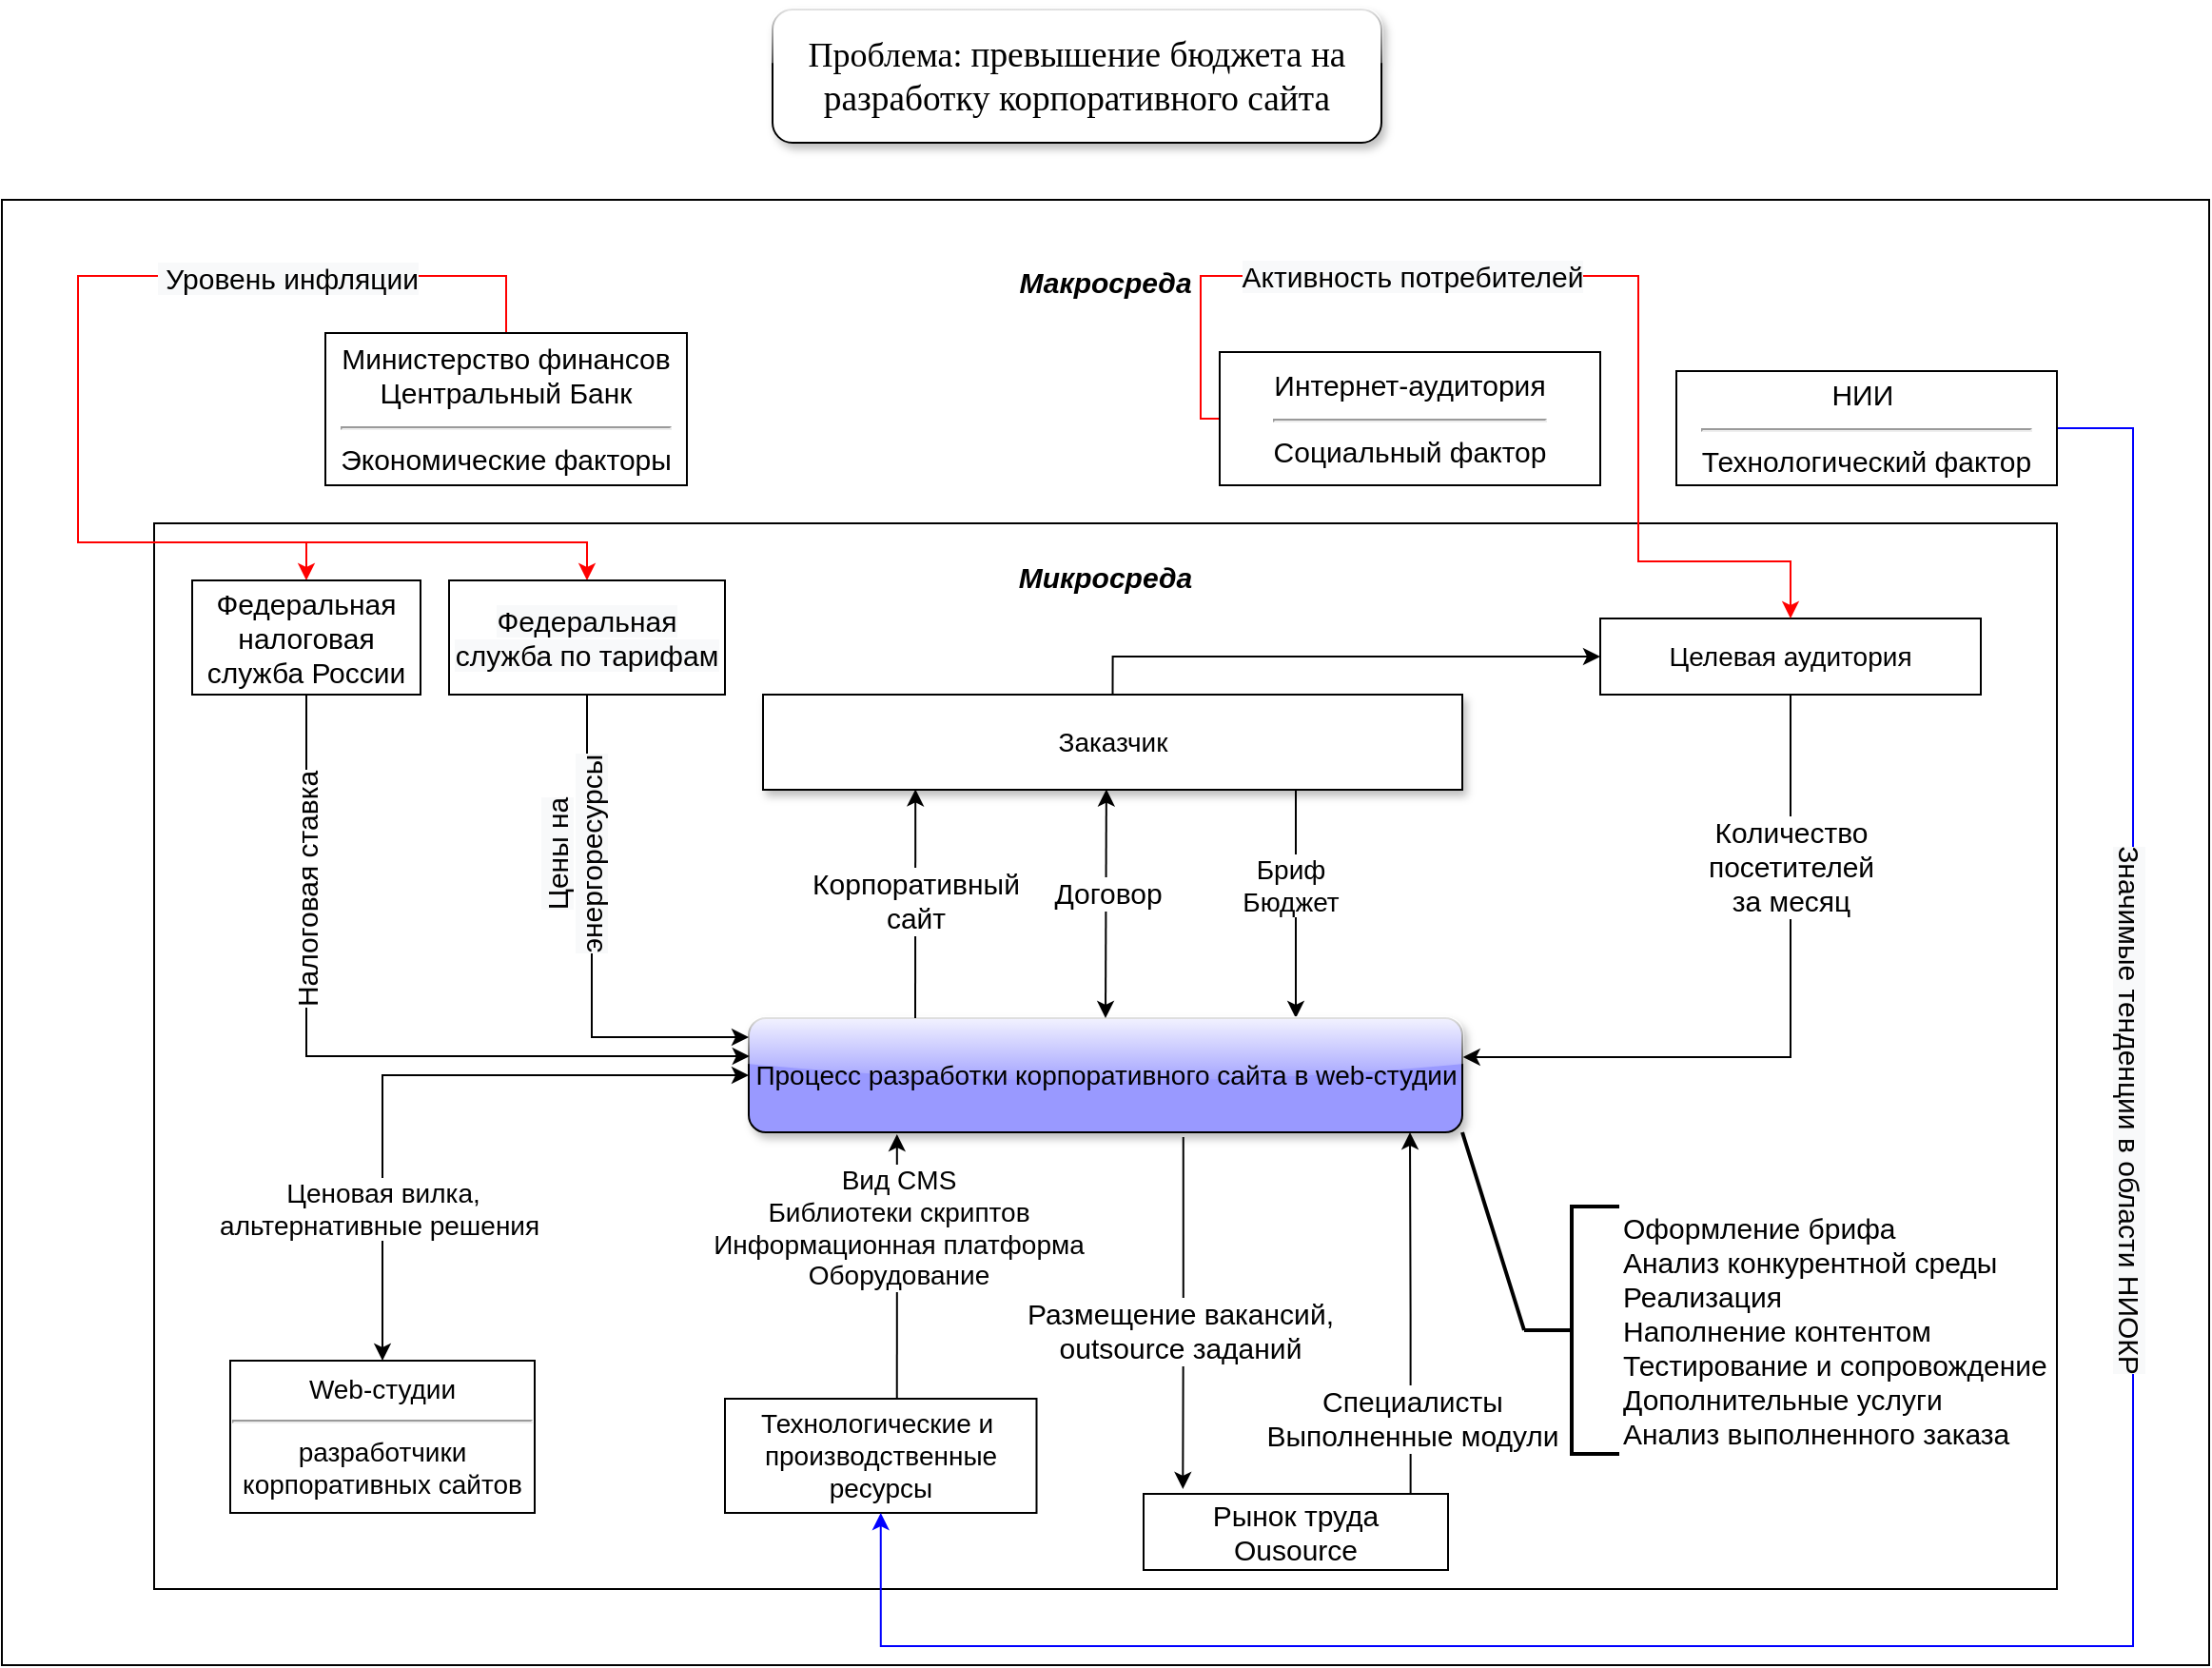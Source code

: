 <mxfile version="20.3.0" type="device" pages="7"><diagram id="RwGJlkkfVhOYHBLhnO4-" name="Модель чёрного ящика"><mxGraphModel dx="1422" dy="2026" grid="1" gridSize="10" guides="1" tooltips="1" connect="1" arrows="1" fold="1" page="1" pageScale="1" pageWidth="827" pageHeight="1169" math="0" shadow="0"><root><mxCell id="0"/><mxCell id="1" parent="0"/><mxCell id="zRAi1UqgvViDkKMc7_Ai-1" value="&lt;b&gt;&lt;i&gt;Макросреда&lt;br&gt;&lt;br&gt;&lt;br&gt;&lt;br&gt;&lt;/i&gt;&lt;/b&gt;&lt;br&gt;&lt;br&gt;&lt;br&gt;&lt;br&gt;&lt;br&gt;&lt;br&gt;&lt;br&gt;&lt;br&gt;&lt;br&gt;&lt;br&gt;&lt;br&gt;&lt;br&gt;&lt;br&gt;&lt;br&gt;&lt;br&gt;&lt;br&gt;&lt;br&gt;&lt;br&gt;&lt;br&gt;&lt;br&gt;&lt;br&gt;&lt;br&gt;&lt;br&gt;&lt;br&gt;&lt;br&gt;&lt;br&gt;&lt;br&gt;&lt;br&gt;&lt;br&gt;&lt;br&gt;&lt;br&gt;&lt;br&gt;&lt;br&gt;&lt;br&gt;&lt;br&gt;" style="whiteSpace=wrap;html=1;fillStyle=auto;fontSize=15;fillColor=none;" parent="1" vertex="1"><mxGeometry x="260" y="-980" width="1160" height="770" as="geometry"/></mxCell><mxCell id="HZ_Y_jGdPlglac9SPkzk-7" value="&lt;div style=&quot;text-align: right;&quot;&gt;&lt;b style=&quot;font-size: 15px; background-color: initial;&quot;&gt;&lt;i&gt;Микросреда&lt;/i&gt;&lt;/b&gt;&lt;/div&gt;&lt;div style=&quot;text-align: right;&quot;&gt;&lt;b style=&quot;font-size: 15px; background-color: initial;&quot;&gt;&lt;i&gt;&lt;br&gt;&lt;/i&gt;&lt;/b&gt;&lt;/div&gt;&lt;div style=&quot;text-align: right;&quot;&gt;&lt;b style=&quot;font-size: 15px; background-color: initial;&quot;&gt;&lt;i&gt;&amp;nbsp;&amp;nbsp;&lt;/i&gt;&lt;/b&gt;&lt;/div&gt;&lt;div style=&quot;text-align: right;&quot;&gt;&lt;b style=&quot;font-size: 15px; background-color: initial;&quot;&gt;&lt;i&gt;&lt;br&gt;&lt;/i&gt;&lt;/b&gt;&lt;/div&gt;&lt;div style=&quot;text-align: right;&quot;&gt;&lt;b style=&quot;font-size: 15px; background-color: initial;&quot;&gt;&lt;i&gt;&lt;br&gt;&lt;/i&gt;&lt;/b&gt;&lt;/div&gt;&lt;div style=&quot;text-align: right;&quot;&gt;&lt;b style=&quot;font-size: 15px; background-color: initial;&quot;&gt;&lt;i&gt;&lt;br&gt;&lt;/i&gt;&lt;/b&gt;&lt;/div&gt;&lt;div style=&quot;text-align: right;&quot;&gt;&lt;b style=&quot;font-size: 15px; background-color: initial;&quot;&gt;&lt;i&gt;&lt;br&gt;&lt;/i&gt;&lt;/b&gt;&lt;/div&gt;&lt;div style=&quot;text-align: right;&quot;&gt;&lt;b style=&quot;font-size: 15px; background-color: initial;&quot;&gt;&lt;i&gt;&lt;br&gt;&lt;/i&gt;&lt;/b&gt;&lt;/div&gt;&lt;div style=&quot;text-align: right;&quot;&gt;&lt;b style=&quot;font-size: 15px; background-color: initial;&quot;&gt;&lt;i&gt;&lt;br&gt;&lt;/i&gt;&lt;/b&gt;&lt;/div&gt;&lt;div style=&quot;text-align: right;&quot;&gt;&lt;b style=&quot;font-size: 15px; background-color: initial;&quot;&gt;&lt;i&gt;&lt;br&gt;&lt;/i&gt;&lt;/b&gt;&lt;/div&gt;&lt;div style=&quot;text-align: right;&quot;&gt;&lt;b style=&quot;font-size: 15px; background-color: initial;&quot;&gt;&lt;i&gt;&lt;br&gt;&lt;/i&gt;&lt;/b&gt;&lt;/div&gt;&lt;div style=&quot;text-align: right;&quot;&gt;&lt;b style=&quot;font-size: 15px; background-color: initial;&quot;&gt;&lt;i&gt;&lt;br&gt;&lt;/i&gt;&lt;/b&gt;&lt;/div&gt;&lt;div style=&quot;&quot;&gt;&lt;b style=&quot;font-size: 15px; background-color: initial;&quot;&gt;&lt;i&gt;&lt;br&gt;&lt;/i&gt;&lt;/b&gt;&lt;/div&gt;&lt;div style=&quot;text-align: right;&quot;&gt;&lt;br&gt;&lt;/div&gt;&lt;br&gt;&lt;br&gt;&lt;br&gt;&lt;br&gt;&lt;br&gt;&lt;br&gt;&lt;br&gt;&lt;br&gt;&lt;br&gt;&lt;br&gt;&lt;br&gt;&lt;br&gt;&lt;br&gt;&lt;br&gt;&lt;br&gt;&lt;br&gt;&lt;br&gt;&lt;br&gt;&lt;br&gt;" style="whiteSpace=wrap;html=1;fillStyle=auto;fillColor=none;" parent="1" vertex="1"><mxGeometry x="340" y="-810" width="1000" height="560" as="geometry"/></mxCell><mxCell id="Xkj26IgVn4eaDyJiJRxx-17" style="edgeStyle=orthogonalEdgeStyle;rounded=0;orthogonalLoop=1;jettySize=auto;html=1;entryX=0.75;entryY=1;entryDx=0;entryDy=0;fontSize=14;startArrow=classic;startFill=1;endArrow=none;endFill=0;" parent="1" target="f7rByqiGt_arG0AUC2Tc-4" edge="1"><mxGeometry relative="1" as="geometry"><mxPoint x="940" y="-550" as="sourcePoint"/><Array as="points"><mxPoint x="940" y="-550"/><mxPoint x="940" y="-695"/></Array></mxGeometry></mxCell><mxCell id="zRAi1UqgvViDkKMc7_Ai-22" style="edgeStyle=orthogonalEdgeStyle;rounded=0;orthogonalLoop=1;jettySize=auto;html=1;exitX=0.5;exitY=0;exitDx=0;exitDy=0;entryX=0;entryY=0.5;entryDx=0;entryDy=0;strokeColor=#000000;strokeWidth=1;fontSize=15;" parent="1" source="f7rByqiGt_arG0AUC2Tc-4" target="f7rByqiGt_arG0AUC2Tc-3" edge="1"><mxGeometry relative="1" as="geometry"><Array as="points"><mxPoint x="844" y="-740"/><mxPoint x="1100" y="-740"/></Array></mxGeometry></mxCell><mxCell id="zRAi1UqgvViDkKMc7_Ai-31" style="edgeStyle=orthogonalEdgeStyle;rounded=0;orthogonalLoop=1;jettySize=auto;html=1;exitX=0.609;exitY=1.041;exitDx=0;exitDy=0;entryX=0.129;entryY=-0.064;entryDx=0;entryDy=0;strokeColor=#000000;strokeWidth=1;fontSize=15;entryPerimeter=0;exitPerimeter=0;" parent="1" source="f7rByqiGt_arG0AUC2Tc-1" target="zRAi1UqgvViDkKMc7_Ai-26" edge="1"><mxGeometry relative="1" as="geometry"><Array as="points"/></mxGeometry></mxCell><mxCell id="zRAi1UqgvViDkKMc7_Ai-32" value="Размещение вакансий,&lt;br&gt;outsource заданий" style="edgeLabel;html=1;align=center;verticalAlign=middle;resizable=0;points=[];fontSize=15;" parent="zRAi1UqgvViDkKMc7_Ai-31" vertex="1" connectable="0"><mxGeometry x="0.053" y="-2" relative="1" as="geometry"><mxPoint y="4" as="offset"/></mxGeometry></mxCell><mxCell id="zRAi1UqgvViDkKMc7_Ai-36" style="orthogonalLoop=1;jettySize=auto;html=1;exitX=1;exitY=1;exitDx=0;exitDy=0;entryX=0;entryY=0.5;entryDx=0;entryDy=0;entryPerimeter=0;strokeColor=#000000;strokeWidth=2;fontSize=15;endArrow=none;endFill=0;rounded=0;" parent="1" source="f7rByqiGt_arG0AUC2Tc-1" target="zRAi1UqgvViDkKMc7_Ai-34" edge="1"><mxGeometry relative="1" as="geometry"/></mxCell><mxCell id="f7rByqiGt_arG0AUC2Tc-1" value="&lt;font style=&quot;font-size: 14px;&quot;&gt;Процесс разработки корпоративного сайта в web-студии&lt;/font&gt;" style="whiteSpace=wrap;html=1;rounded=1;shadow=1;glass=1;fillColor=#9999FF;" parent="1" vertex="1"><mxGeometry x="652.5" y="-550" width="375" height="60" as="geometry"/></mxCell><mxCell id="f7rByqiGt_arG0AUC2Tc-11" style="edgeStyle=orthogonalEdgeStyle;rounded=0;orthogonalLoop=1;jettySize=auto;html=1;exitX=0.5;exitY=0;exitDx=0;exitDy=0;entryX=0;entryY=0.5;entryDx=0;entryDy=0;fontSize=14;startArrow=classic;startFill=1;" parent="1" source="f7rByqiGt_arG0AUC2Tc-2" target="f7rByqiGt_arG0AUC2Tc-1" edge="1"><mxGeometry relative="1" as="geometry"/></mxCell><mxCell id="Xkj26IgVn4eaDyJiJRxx-21" value="Ценовая вилка,&lt;br&gt;альтернативные решения&amp;nbsp;" style="edgeLabel;html=1;align=center;verticalAlign=middle;resizable=0;points=[];fontSize=14;" parent="f7rByqiGt_arG0AUC2Tc-11" vertex="1" connectable="0"><mxGeometry x="-0.638" y="2" relative="1" as="geometry"><mxPoint x="2" y="-18" as="offset"/></mxGeometry></mxCell><mxCell id="f7rByqiGt_arG0AUC2Tc-2" value="Web-студии&lt;hr&gt;разработчики корпоративных сайтов" style="whiteSpace=wrap;html=1;fontSize=14;" parent="1" vertex="1"><mxGeometry x="380" y="-370" width="160" height="80" as="geometry"/></mxCell><mxCell id="zRAi1UqgvViDkKMc7_Ai-20" style="edgeStyle=orthogonalEdgeStyle;rounded=0;orthogonalLoop=1;jettySize=auto;html=1;exitX=0.804;exitY=0.996;exitDx=0;exitDy=0;entryX=1.001;entryY=0.341;entryDx=0;entryDy=0;strokeColor=#000000;strokeWidth=1;fontSize=15;entryPerimeter=0;exitPerimeter=0;" parent="1" source="f7rByqiGt_arG0AUC2Tc-3" target="f7rByqiGt_arG0AUC2Tc-1" edge="1"><mxGeometry relative="1" as="geometry"><Array as="points"><mxPoint x="1200" y="-720"/><mxPoint x="1200" y="-529"/></Array></mxGeometry></mxCell><mxCell id="zRAi1UqgvViDkKMc7_Ai-25" value="Количество &lt;br&gt;посетителей &lt;br&gt;за месяц" style="edgeLabel;html=1;align=center;verticalAlign=middle;resizable=0;points=[];fontSize=15;" parent="zRAi1UqgvViDkKMc7_Ai-20" vertex="1" connectable="0"><mxGeometry x="-0.831" y="1" relative="1" as="geometry"><mxPoint x="-25" y="89" as="offset"/></mxGeometry></mxCell><mxCell id="f7rByqiGt_arG0AUC2Tc-3" value="Целевая аудитория" style="whiteSpace=wrap;html=1;fontSize=14;" parent="1" vertex="1"><mxGeometry x="1100" y="-760" width="200" height="40" as="geometry"/></mxCell><mxCell id="Xkj26IgVn4eaDyJiJRxx-16" style="edgeStyle=orthogonalEdgeStyle;rounded=0;orthogonalLoop=1;jettySize=auto;html=1;exitX=0.218;exitY=0.994;exitDx=0;exitDy=0;fontSize=14;startArrow=classic;startFill=1;endArrow=none;endFill=0;exitPerimeter=0;" parent="1" source="f7rByqiGt_arG0AUC2Tc-4" edge="1"><mxGeometry relative="1" as="geometry"><mxPoint x="740" y="-550" as="targetPoint"/><Array as="points"><mxPoint x="740" y="-670"/></Array></mxGeometry></mxCell><mxCell id="Xkj26IgVn4eaDyJiJRxx-18" value="Бриф&lt;br&gt;Бюджет" style="edgeLabel;html=1;align=center;verticalAlign=middle;resizable=0;points=[];fontSize=14;rotation=0;" parent="Xkj26IgVn4eaDyJiJRxx-16" vertex="1" connectable="0"><mxGeometry x="-0.219" relative="1" as="geometry"><mxPoint x="197" y="3" as="offset"/></mxGeometry></mxCell><mxCell id="7Zp1ACRHDtmo-YgIxGhd-1" value="&lt;span style=&quot;font-size: 15px;&quot;&gt;Корпоративный&lt;/span&gt;&lt;br style=&quot;font-size: 15px;&quot;&gt;&lt;span style=&quot;font-size: 15px;&quot;&gt;сайт&lt;/span&gt;" style="edgeLabel;html=1;align=center;verticalAlign=middle;resizable=0;points=[];" parent="Xkj26IgVn4eaDyJiJRxx-16" vertex="1" connectable="0"><mxGeometry x="0.148" y="1" relative="1" as="geometry"><mxPoint x="-1" y="-11" as="offset"/></mxGeometry></mxCell><mxCell id="7Zp1ACRHDtmo-YgIxGhd-16" style="edgeStyle=orthogonalEdgeStyle;rounded=0;orthogonalLoop=1;jettySize=auto;html=1;exitX=0.491;exitY=0.995;exitDx=0;exitDy=0;entryX=0.5;entryY=0;entryDx=0;entryDy=0;strokeColor=#000000;fontSize=15;exitPerimeter=0;startArrow=classic;startFill=1;" parent="1" source="f7rByqiGt_arG0AUC2Tc-4" target="f7rByqiGt_arG0AUC2Tc-1" edge="1"><mxGeometry relative="1" as="geometry"><Array as="points"><mxPoint x="840" y="-670"/></Array></mxGeometry></mxCell><mxCell id="7Zp1ACRHDtmo-YgIxGhd-17" value="Договор" style="edgeLabel;html=1;align=center;verticalAlign=middle;resizable=0;points=[];fontSize=15;" parent="7Zp1ACRHDtmo-YgIxGhd-16" vertex="1" connectable="0"><mxGeometry x="-0.111" y="1" relative="1" as="geometry"><mxPoint as="offset"/></mxGeometry></mxCell><mxCell id="f7rByqiGt_arG0AUC2Tc-4" value="Заказчик" style="whiteSpace=wrap;html=1;fontSize=14;shadow=1;" parent="1" vertex="1"><mxGeometry x="660" y="-720" width="367.5" height="50" as="geometry"/></mxCell><mxCell id="Xkj26IgVn4eaDyJiJRxx-2" style="edgeStyle=orthogonalEdgeStyle;rounded=0;orthogonalLoop=1;jettySize=auto;html=1;exitX=0.552;exitY=-0.008;exitDx=0;exitDy=0;startArrow=none;startFill=0;exitPerimeter=0;" parent="1" source="Xkj26IgVn4eaDyJiJRxx-1" edge="1"><mxGeometry relative="1" as="geometry"><Array as="points"><mxPoint x="730" y="-489"/><mxPoint x="730" y="-489"/></Array><mxPoint x="730" y="-489" as="targetPoint"/></mxGeometry></mxCell><mxCell id="Xkj26IgVn4eaDyJiJRxx-23" value="Вид CMS&lt;br&gt;Библиотеки скриптов&lt;br&gt;Информационная платформа&lt;br&gt;Оборудование" style="edgeLabel;html=1;align=center;verticalAlign=middle;resizable=0;points=[];fontSize=14;" parent="Xkj26IgVn4eaDyJiJRxx-2" vertex="1" connectable="0"><mxGeometry x="-0.287" y="-1" relative="1" as="geometry"><mxPoint x="-1" y="-40" as="offset"/></mxGeometry></mxCell><mxCell id="Xkj26IgVn4eaDyJiJRxx-1" value="&lt;font style=&quot;font-size: 14px;&quot;&gt;Технологические и&amp;nbsp;&lt;br&gt;производственные ресурсы&lt;/font&gt;" style="whiteSpace=wrap;html=1;" parent="1" vertex="1"><mxGeometry x="640" y="-350" width="163.75" height="60" as="geometry"/></mxCell><mxCell id="Xkj26IgVn4eaDyJiJRxx-38" value="&lt;font face=&quot;Times New Roman&quot; style=&quot;font-size: 18px;&quot;&gt;Проблема:&amp;nbsp;&lt;/font&gt;&lt;span style=&quot;font-size: 14pt; background-color: transparent; font-family: &amp;quot;Times New Roman&amp;quot;, serif; text-align: left; text-indent: 1.25cm;&quot;&gt;превышение бюджета на разработку корпоративного сайта&lt;/span&gt;" style="whiteSpace=wrap;html=1;rounded=1;shadow=1;glass=1;fontSize=14;gradientColor=none;" parent="1" vertex="1"><mxGeometry x="665" y="-1080" width="320" height="70" as="geometry"/></mxCell><mxCell id="zRAi1UqgvViDkKMc7_Ai-9" style="edgeStyle=orthogonalEdgeStyle;rounded=0;orthogonalLoop=1;jettySize=auto;html=1;exitX=0.5;exitY=0;exitDx=0;exitDy=0;fontSize=15;strokeColor=#FF0000;strokeWidth=1;entryX=0.5;entryY=0;entryDx=0;entryDy=0;" parent="1" source="zRAi1UqgvViDkKMc7_Ai-3" target="7Zp1ACRHDtmo-YgIxGhd-3" edge="1"><mxGeometry relative="1" as="geometry"><mxPoint x="653" y="-540" as="targetPoint"/><Array as="points"><mxPoint x="525" y="-940"/><mxPoint x="300" y="-940"/><mxPoint x="300" y="-800"/><mxPoint x="420" y="-800"/></Array></mxGeometry></mxCell><mxCell id="7Zp1ACRHDtmo-YgIxGhd-12" style="edgeStyle=orthogonalEdgeStyle;rounded=0;orthogonalLoop=1;jettySize=auto;html=1;exitX=0.5;exitY=0;exitDx=0;exitDy=0;entryX=0.5;entryY=0;entryDx=0;entryDy=0;fontSize=15;strokeColor=#FF0000;" parent="1" source="zRAi1UqgvViDkKMc7_Ai-3" target="7Zp1ACRHDtmo-YgIxGhd-8" edge="1"><mxGeometry relative="1" as="geometry"><Array as="points"><mxPoint x="525" y="-940"/><mxPoint x="300" y="-940"/><mxPoint x="300" y="-800"/><mxPoint x="568" y="-800"/></Array></mxGeometry></mxCell><mxCell id="7Zp1ACRHDtmo-YgIxGhd-13" value="&lt;span style=&quot;background-color: rgb(248, 249, 250);&quot;&gt;&amp;nbsp;Уровень инфляции&lt;/span&gt;" style="edgeLabel;html=1;align=center;verticalAlign=middle;resizable=0;points=[];fontSize=15;" parent="7Zp1ACRHDtmo-YgIxGhd-12" vertex="1" connectable="0"><mxGeometry x="-0.541" y="1" relative="1" as="geometry"><mxPoint x="11" as="offset"/></mxGeometry></mxCell><mxCell id="zRAi1UqgvViDkKMc7_Ai-3" value="Министерство финансов&lt;br&gt;Центральный Банк&lt;br&gt;&lt;hr&gt;Экономические факторы" style="whiteSpace=wrap;html=1;fillStyle=auto;fontSize=15;fillColor=default;" parent="1" vertex="1"><mxGeometry x="430" y="-910" width="190" height="80" as="geometry"/></mxCell><mxCell id="zRAi1UqgvViDkKMc7_Ai-10" style="edgeStyle=orthogonalEdgeStyle;rounded=0;orthogonalLoop=1;jettySize=auto;html=1;exitX=0;exitY=0.5;exitDx=0;exitDy=0;entryX=0.5;entryY=0;entryDx=0;entryDy=0;strokeColor=#FF0000;fontSize=15;strokeWidth=1;" parent="1" source="zRAi1UqgvViDkKMc7_Ai-4" target="f7rByqiGt_arG0AUC2Tc-3" edge="1"><mxGeometry relative="1" as="geometry"><Array as="points"><mxPoint x="890" y="-865"/><mxPoint x="890" y="-940"/><mxPoint x="1120" y="-940"/><mxPoint x="1120" y="-790"/><mxPoint x="1200" y="-790"/></Array></mxGeometry></mxCell><mxCell id="zRAi1UqgvViDkKMc7_Ai-15" value="&lt;span style=&quot;background-color: rgb(248, 249, 250);&quot;&gt;Активность потребителей&lt;/span&gt;" style="edgeLabel;html=1;align=center;verticalAlign=middle;resizable=0;points=[];fontSize=15;" parent="zRAi1UqgvViDkKMc7_Ai-10" vertex="1" connectable="0"><mxGeometry x="-0.613" y="1" relative="1" as="geometry"><mxPoint x="84" y="1" as="offset"/></mxGeometry></mxCell><mxCell id="zRAi1UqgvViDkKMc7_Ai-4" value="Интернет-аудитория&lt;hr&gt;Социальный фактор" style="whiteSpace=wrap;html=1;fillStyle=auto;fontSize=15;fillColor=default;" parent="1" vertex="1"><mxGeometry x="900" y="-900" width="200" height="70" as="geometry"/></mxCell><mxCell id="zRAi1UqgvViDkKMc7_Ai-11" style="edgeStyle=orthogonalEdgeStyle;rounded=0;orthogonalLoop=1;jettySize=auto;html=1;exitX=1;exitY=0.5;exitDx=0;exitDy=0;strokeColor=#0000FF;fontSize=15;entryX=0.5;entryY=1;entryDx=0;entryDy=0;" parent="1" source="zRAi1UqgvViDkKMc7_Ai-5" target="Xkj26IgVn4eaDyJiJRxx-1" edge="1"><mxGeometry relative="1" as="geometry"><mxPoint x="1028" y="-510" as="targetPoint"/><Array as="points"><mxPoint x="1380" y="-860"/><mxPoint x="1380" y="-220"/><mxPoint x="722" y="-220"/></Array></mxGeometry></mxCell><mxCell id="zRAi1UqgvViDkKMc7_Ai-16" value="&lt;span style=&quot;background-color: rgb(248, 249, 250);&quot;&gt;Значимые тенденции в области НИОКР&lt;/span&gt;" style="edgeLabel;html=1;align=center;verticalAlign=middle;resizable=0;points=[];fontSize=15;rotation=90;" parent="zRAi1UqgvViDkKMc7_Ai-11" vertex="1" connectable="0"><mxGeometry x="-0.484" y="-1" relative="1" as="geometry"><mxPoint y="34" as="offset"/></mxGeometry></mxCell><mxCell id="zRAi1UqgvViDkKMc7_Ai-5" value="НИИ&amp;nbsp;&lt;hr&gt;Технологический фактор" style="whiteSpace=wrap;html=1;fillStyle=auto;fontSize=15;fillColor=default;" parent="1" vertex="1"><mxGeometry x="1140" y="-890" width="200" height="60" as="geometry"/></mxCell><mxCell id="zRAi1UqgvViDkKMc7_Ai-28" style="edgeStyle=orthogonalEdgeStyle;rounded=0;orthogonalLoop=1;jettySize=auto;html=1;exitX=0.877;exitY=0.016;exitDx=0;exitDy=0;strokeColor=#000000;strokeWidth=1;fontSize=15;exitPerimeter=0;" parent="1" source="zRAi1UqgvViDkKMc7_Ai-26" edge="1"><mxGeometry relative="1" as="geometry"><mxPoint x="1000" y="-490" as="targetPoint"/><Array as="points"/></mxGeometry></mxCell><mxCell id="zRAi1UqgvViDkKMc7_Ai-30" value="Специалисты&lt;br&gt;Выполненные модули" style="edgeLabel;html=1;align=center;verticalAlign=middle;resizable=0;points=[];fontSize=15;" parent="zRAi1UqgvViDkKMc7_Ai-28" vertex="1" connectable="0"><mxGeometry x="0.14" y="1" relative="1" as="geometry"><mxPoint x="1" y="68" as="offset"/></mxGeometry></mxCell><mxCell id="zRAi1UqgvViDkKMc7_Ai-26" value="Рынок труда&lt;br&gt;Ousource" style="whiteSpace=wrap;html=1;fillStyle=auto;fontSize=15;fillColor=default;" parent="1" vertex="1"><mxGeometry x="860" y="-300" width="160" height="40" as="geometry"/></mxCell><mxCell id="zRAi1UqgvViDkKMc7_Ai-34" value="Оформление брифа&lt;br&gt;Анализ конкурентной среды&lt;br&gt;Реализация&lt;br&gt;Наполнение контентом&lt;br&gt;Тестирование и сопровождение&lt;br&gt;Дополнительные услуги&lt;br&gt;Анализ выполненного заказа&amp;nbsp;&amp;nbsp;" style="strokeWidth=2;html=1;shape=mxgraph.flowchart.annotation_2;align=left;labelPosition=right;pointerEvents=1;fillStyle=auto;fontSize=15;fillColor=default;" parent="1" vertex="1"><mxGeometry x="1060" y="-451" width="50" height="130" as="geometry"/></mxCell><mxCell id="7Zp1ACRHDtmo-YgIxGhd-4" style="edgeStyle=orthogonalEdgeStyle;rounded=0;orthogonalLoop=1;jettySize=auto;html=1;exitX=0.5;exitY=1;exitDx=0;exitDy=0;entryX=0.001;entryY=0.328;entryDx=0;entryDy=0;entryPerimeter=0;" parent="1" source="7Zp1ACRHDtmo-YgIxGhd-3" target="f7rByqiGt_arG0AUC2Tc-1" edge="1"><mxGeometry relative="1" as="geometry"><Array as="points"><mxPoint x="420" y="-530"/><mxPoint x="653" y="-530"/></Array></mxGeometry></mxCell><mxCell id="7Zp1ACRHDtmo-YgIxGhd-7" value="&lt;font style=&quot;font-size: 15px;&quot;&gt;Налоговая ставка&lt;/font&gt;" style="edgeLabel;html=1;align=center;verticalAlign=middle;resizable=0;points=[];rotation=270;" parent="7Zp1ACRHDtmo-YgIxGhd-4" vertex="1" connectable="0"><mxGeometry x="-0.668" relative="1" as="geometry"><mxPoint y="32" as="offset"/></mxGeometry></mxCell><mxCell id="7Zp1ACRHDtmo-YgIxGhd-3" value="&lt;font style=&quot;font-size: 15px;&quot;&gt;Федеральная налоговая служба России&lt;/font&gt;" style="whiteSpace=wrap;html=1;" parent="1" vertex="1"><mxGeometry x="360" y="-780" width="120" height="60" as="geometry"/></mxCell><mxCell id="7Zp1ACRHDtmo-YgIxGhd-9" style="edgeStyle=orthogonalEdgeStyle;rounded=0;orthogonalLoop=1;jettySize=auto;html=1;exitX=0.5;exitY=1;exitDx=0;exitDy=0;fontSize=15;" parent="1" source="7Zp1ACRHDtmo-YgIxGhd-8" target="f7rByqiGt_arG0AUC2Tc-1" edge="1"><mxGeometry relative="1" as="geometry"><Array as="points"><mxPoint x="568" y="-635"/><mxPoint x="570" y="-635"/><mxPoint x="570" y="-540"/></Array></mxGeometry></mxCell><mxCell id="7Zp1ACRHDtmo-YgIxGhd-10" value="&lt;span style=&quot;background-color: rgb(248, 249, 250);&quot;&gt;Цены на &lt;br&gt;энергоресурсы&lt;/span&gt;" style="edgeLabel;html=1;align=center;verticalAlign=middle;resizable=0;points=[];fontSize=15;rotation=270;" parent="7Zp1ACRHDtmo-YgIxGhd-9" vertex="1" connectable="0"><mxGeometry x="-0.204" y="2" relative="1" as="geometry"><mxPoint x="-12" y="-19" as="offset"/></mxGeometry></mxCell><mxCell id="7Zp1ACRHDtmo-YgIxGhd-8" value="&lt;span style=&quot;color: rgb(0, 0, 0); font-family: Helvetica; font-size: 15px; font-style: normal; font-variant-ligatures: normal; font-variant-caps: normal; font-weight: 400; letter-spacing: normal; orphans: 2; text-align: center; text-indent: 0px; text-transform: none; widows: 2; word-spacing: 0px; -webkit-text-stroke-width: 0px; background-color: rgb(248, 249, 250); text-decoration-thickness: initial; text-decoration-style: initial; text-decoration-color: initial; float: none; display: inline !important;&quot;&gt;Федеральная служба по тарифам&lt;/span&gt;" style="whiteSpace=wrap;html=1;fontSize=15;" parent="1" vertex="1"><mxGeometry x="495" y="-780" width="145" height="60" as="geometry"/></mxCell></root></mxGraphModel></diagram><diagram id="XwH7JpGgXuFa_AoDI8pI" name="Модель Состава"><mxGraphModel dx="709" dy="902" grid="1" gridSize="10" guides="1" tooltips="1" connect="1" arrows="1" fold="1" page="1" pageScale="1" pageWidth="827" pageHeight="1169" math="0" shadow="0"><root><mxCell id="0"/><mxCell id="1" parent="0"/><mxCell id="prutWooT1CuatC5eExZg-4" style="edgeStyle=orthogonalEdgeStyle;rounded=0;orthogonalLoop=1;jettySize=auto;html=1;exitX=0.5;exitY=1;exitDx=0;exitDy=0;fontFamily=Times New Roman;" parent="1" source="N2uOSGPjEQSeTEjojGhJ-1" target="prutWooT1CuatC5eExZg-1" edge="1"><mxGeometry relative="1" as="geometry"><Array as="points"><mxPoint x="428" y="160"/><mxPoint x="244" y="160"/></Array></mxGeometry></mxCell><mxCell id="prutWooT1CuatC5eExZg-5" style="edgeStyle=orthogonalEdgeStyle;rounded=0;orthogonalLoop=1;jettySize=auto;html=1;exitX=0.5;exitY=1;exitDx=0;exitDy=0;entryX=0.5;entryY=0;entryDx=0;entryDy=0;fontFamily=Times New Roman;" parent="1" source="N2uOSGPjEQSeTEjojGhJ-1" target="prutWooT1CuatC5eExZg-2" edge="1"><mxGeometry relative="1" as="geometry"/></mxCell><mxCell id="prutWooT1CuatC5eExZg-6" style="edgeStyle=orthogonalEdgeStyle;rounded=0;orthogonalLoop=1;jettySize=auto;html=1;exitX=0.5;exitY=1;exitDx=0;exitDy=0;fontFamily=Times New Roman;" parent="1" source="N2uOSGPjEQSeTEjojGhJ-1" target="prutWooT1CuatC5eExZg-3" edge="1"><mxGeometry relative="1" as="geometry"><Array as="points"><mxPoint x="428" y="160"/><mxPoint x="600" y="160"/></Array></mxGeometry></mxCell><mxCell id="N2uOSGPjEQSeTEjojGhJ-1" value="&lt;span style=&quot;font-size: 14px;&quot;&gt;Процесс разработки корпоративного сайта в web-студии&lt;/span&gt;" style="whiteSpace=wrap;html=1;fontFamily=Times New Roman;" parent="1" vertex="1"><mxGeometry x="343" y="30" width="170" height="80" as="geometry"/></mxCell><mxCell id="prutWooT1CuatC5eExZg-9" style="edgeStyle=orthogonalEdgeStyle;rounded=0;orthogonalLoop=1;jettySize=auto;html=1;exitX=0.5;exitY=1;exitDx=0;exitDy=0;entryX=0;entryY=0.5;entryDx=0;entryDy=0;fontFamily=Times New Roman;" parent="1" source="prutWooT1CuatC5eExZg-1" target="prutWooT1CuatC5eExZg-7" edge="1"><mxGeometry relative="1" as="geometry"><mxPoint x="243.94" y="310.0" as="sourcePoint"/><Array as="points"><mxPoint x="240" y="260"/><mxPoint x="240" y="330"/><mxPoint x="164" y="330"/><mxPoint x="164" y="460"/></Array></mxGeometry></mxCell><mxCell id="prutWooT1CuatC5eExZg-10" style="edgeStyle=orthogonalEdgeStyle;rounded=0;orthogonalLoop=1;jettySize=auto;html=1;exitX=0.464;exitY=1.021;exitDx=0;exitDy=0;entryX=0;entryY=0.5;entryDx=0;entryDy=0;exitPerimeter=0;fontFamily=Times New Roman;" parent="1" source="prutWooT1CuatC5eExZg-1" target="prutWooT1CuatC5eExZg-8" edge="1"><mxGeometry relative="1" as="geometry"><mxPoint x="243.94" y="310.0" as="sourcePoint"/><Array as="points"><mxPoint x="240" y="310"/><mxPoint x="240" y="330"/><mxPoint x="164" y="330"/><mxPoint x="164" y="550"/></Array></mxGeometry></mxCell><mxCell id="prutWooT1CuatC5eExZg-12" style="edgeStyle=orthogonalEdgeStyle;rounded=0;orthogonalLoop=1;jettySize=auto;html=1;exitX=0.5;exitY=1;exitDx=0;exitDy=0;entryX=0;entryY=0.5;entryDx=0;entryDy=0;fontFamily=Times New Roman;" parent="1" source="prutWooT1CuatC5eExZg-1" target="prutWooT1CuatC5eExZg-11" edge="1"><mxGeometry relative="1" as="geometry"><mxPoint x="243.94" y="310.0" as="sourcePoint"/><Array as="points"><mxPoint x="240" y="260"/><mxPoint x="240" y="330"/><mxPoint x="164" y="330"/><mxPoint x="164" y="550"/></Array></mxGeometry></mxCell><mxCell id="y2UCVoC3WrderGYQcKRH-2" style="edgeStyle=orthogonalEdgeStyle;rounded=0;orthogonalLoop=1;jettySize=auto;html=1;entryX=0;entryY=0.5;entryDx=0;entryDy=0;fontFamily=Times New Roman;" edge="1" parent="1" source="prutWooT1CuatC5eExZg-1" target="y2UCVoC3WrderGYQcKRH-1"><mxGeometry relative="1" as="geometry"><Array as="points"><mxPoint x="240" y="330"/><mxPoint x="164" y="330"/><mxPoint x="164" y="370"/></Array></mxGeometry></mxCell><mxCell id="prutWooT1CuatC5eExZg-1" value="Анализ" style="whiteSpace=wrap;html=1;fontFamily=Times New Roman;" parent="1" vertex="1"><mxGeometry x="183.94" y="200" width="120" height="60" as="geometry"/></mxCell><mxCell id="prutWooT1CuatC5eExZg-16" style="edgeStyle=orthogonalEdgeStyle;rounded=0;orthogonalLoop=1;jettySize=auto;html=1;entryX=0;entryY=0.5;entryDx=0;entryDy=0;exitX=0.515;exitY=0.999;exitDx=0;exitDy=0;exitPerimeter=0;fontFamily=Times New Roman;" parent="1" source="prutWooT1CuatC5eExZg-2" target="prutWooT1CuatC5eExZg-13" edge="1"><mxGeometry relative="1" as="geometry"><mxPoint x="428" y="310" as="sourcePoint"/><Array as="points"><mxPoint x="430" y="261"/><mxPoint x="430" y="261"/><mxPoint x="430" y="330"/><mxPoint x="348" y="330"/><mxPoint x="348" y="370"/></Array></mxGeometry></mxCell><mxCell id="prutWooT1CuatC5eExZg-17" style="edgeStyle=orthogonalEdgeStyle;rounded=0;orthogonalLoop=1;jettySize=auto;html=1;entryX=0;entryY=0.5;entryDx=0;entryDy=0;fontFamily=Times New Roman;" parent="1" target="prutWooT1CuatC5eExZg-14" edge="1"><mxGeometry relative="1" as="geometry"><mxPoint x="430" y="260" as="sourcePoint"/><Array as="points"><mxPoint x="430" y="330"/><mxPoint x="348" y="330"/><mxPoint x="348" y="460"/></Array></mxGeometry></mxCell><mxCell id="prutWooT1CuatC5eExZg-18" style="edgeStyle=orthogonalEdgeStyle;rounded=0;orthogonalLoop=1;jettySize=auto;html=1;exitX=0.5;exitY=1;exitDx=0;exitDy=0;entryX=0.017;entryY=0.417;entryDx=0;entryDy=0;fontFamily=Times New Roman;entryPerimeter=0;" parent="1" source="prutWooT1CuatC5eExZg-2" target="F_GWNJtTNeAerYzPBODt-1" edge="1"><mxGeometry relative="1" as="geometry"><mxPoint x="428" y="310.0" as="sourcePoint"/><Array as="points"><mxPoint x="430" y="260"/><mxPoint x="430" y="330"/><mxPoint x="348" y="330"/><mxPoint x="348" y="550"/></Array></mxGeometry></mxCell><mxCell id="F_GWNJtTNeAerYzPBODt-4" style="edgeStyle=orthogonalEdgeStyle;rounded=0;orthogonalLoop=1;jettySize=auto;html=1;entryX=0;entryY=0.5;entryDx=0;entryDy=0;fontFamily=Times New Roman;fontSize=14;" edge="1" parent="1" source="prutWooT1CuatC5eExZg-2" target="prutWooT1CuatC5eExZg-15"><mxGeometry relative="1" as="geometry"><Array as="points"><mxPoint x="430" y="330"/><mxPoint x="348" y="330"/><mxPoint x="348" y="640"/></Array></mxGeometry></mxCell><mxCell id="prutWooT1CuatC5eExZg-2" value="Разработка" style="whiteSpace=wrap;html=1;fontFamily=Times New Roman;" parent="1" vertex="1"><mxGeometry x="368" y="200" width="120" height="60" as="geometry"/></mxCell><mxCell id="prutWooT1CuatC5eExZg-22" style="edgeStyle=orthogonalEdgeStyle;rounded=0;orthogonalLoop=1;jettySize=auto;html=1;exitX=0.469;exitY=1.009;exitDx=0;exitDy=0;entryX=0;entryY=0.5;entryDx=0;entryDy=0;exitPerimeter=0;fontFamily=Times New Roman;" parent="1" source="prutWooT1CuatC5eExZg-3" edge="1"><mxGeometry relative="1" as="geometry"><mxPoint x="603.94" y="310.0" as="sourcePoint"/><Array as="points"><mxPoint x="600" y="330"/><mxPoint x="524" y="330"/><mxPoint x="524" y="370"/></Array><mxPoint x="543.94" y="370" as="targetPoint"/></mxGeometry></mxCell><mxCell id="prutWooT1CuatC5eExZg-23" style="edgeStyle=orthogonalEdgeStyle;rounded=0;orthogonalLoop=1;jettySize=auto;html=1;exitX=0.468;exitY=1.009;exitDx=0;exitDy=0;entryX=0;entryY=0.5;entryDx=0;entryDy=0;exitPerimeter=0;fontFamily=Times New Roman;" parent="1" source="prutWooT1CuatC5eExZg-3" target="prutWooT1CuatC5eExZg-20" edge="1"><mxGeometry relative="1" as="geometry"><mxPoint x="603.94" y="310.0" as="sourcePoint"/><Array as="points"><mxPoint x="600" y="262"/><mxPoint x="600" y="330"/><mxPoint x="524" y="330"/><mxPoint x="524" y="460"/></Array></mxGeometry></mxCell><mxCell id="prutWooT1CuatC5eExZg-24" style="edgeStyle=orthogonalEdgeStyle;rounded=0;orthogonalLoop=1;jettySize=auto;html=1;exitX=0.5;exitY=1;exitDx=0;exitDy=0;entryX=0;entryY=0.5;entryDx=0;entryDy=0;fontFamily=Times New Roman;" parent="1" source="prutWooT1CuatC5eExZg-3" target="prutWooT1CuatC5eExZg-21" edge="1"><mxGeometry relative="1" as="geometry"><mxPoint x="603.94" y="310.0" as="sourcePoint"/><Array as="points"><mxPoint x="600" y="260"/><mxPoint x="600" y="330"/><mxPoint x="524" y="330"/><mxPoint x="524" y="550"/></Array></mxGeometry></mxCell><mxCell id="prutWooT1CuatC5eExZg-3" value="Сопровождение" style="whiteSpace=wrap;html=1;fontFamily=Times New Roman;" parent="1" vertex="1"><mxGeometry x="543.94" y="200" width="120" height="60" as="geometry"/></mxCell><mxCell id="prutWooT1CuatC5eExZg-7" value="Аудиты и изучение аудитории" style="whiteSpace=wrap;html=1;fontFamily=Times New Roman;" parent="1" vertex="1"><mxGeometry x="183.94" y="430" width="120" height="60" as="geometry"/></mxCell><mxCell id="prutWooT1CuatC5eExZg-8" value="Написание подробного брифа и технического задания" style="whiteSpace=wrap;html=1;fontFamily=Times New Roman;" parent="1" vertex="1"><mxGeometry x="183.94" y="610" width="120" height="60" as="geometry"/></mxCell><mxCell id="prutWooT1CuatC5eExZg-11" value="Проектирование архитектуры сайта" style="whiteSpace=wrap;html=1;fontFamily=Times New Roman;" parent="1" vertex="1"><mxGeometry x="183.94" y="520" width="120" height="60" as="geometry"/></mxCell><mxCell id="prutWooT1CuatC5eExZg-13" value="Разработка дизайна с учётом корпоративного стиля компании" style="whiteSpace=wrap;html=1;fontFamily=Times New Roman;" parent="1" vertex="1"><mxGeometry x="368" y="340" width="120" height="60" as="geometry"/></mxCell><mxCell id="prutWooT1CuatC5eExZg-14" value="Разработка и реализация основной части функционала" style="whiteSpace=wrap;html=1;fontFamily=Times New Roman;" parent="1" vertex="1"><mxGeometry x="368" y="430" width="120" height="60" as="geometry"/></mxCell><mxCell id="prutWooT1CuatC5eExZg-15" value="Вёрстка визуальной составляющей сайта" style="whiteSpace=wrap;html=1;fontFamily=Times New Roman;" parent="1" vertex="1"><mxGeometry x="368" y="610" width="120" height="60" as="geometry"/></mxCell><mxCell id="prutWooT1CuatC5eExZg-20" value="Тестирование и устранение багов" style="whiteSpace=wrap;html=1;fontFamily=Times New Roman;" parent="1" vertex="1"><mxGeometry x="543.94" y="430" width="120" height="60" as="geometry"/></mxCell><mxCell id="prutWooT1CuatC5eExZg-21" value="Дополнительные услуги по поддержке и продвижению сайта" style="whiteSpace=wrap;html=1;fontFamily=Times New Roman;" parent="1" vertex="1"><mxGeometry x="543.94" y="520" width="120" height="60" as="geometry"/></mxCell><mxCell id="prutWooT1CuatC5eExZg-27" style="rounded=0;orthogonalLoop=1;jettySize=auto;html=1;exitX=0;exitY=0.5;exitDx=0;exitDy=0;exitPerimeter=0;endArrow=none;endFill=0;fontFamily=Times New Roman;" parent="1" source="prutWooT1CuatC5eExZg-25" edge="1"><mxGeometry relative="1" as="geometry"><mxPoint x="430" y="160" as="targetPoint"/></mxGeometry></mxCell><mxCell id="prutWooT1CuatC5eExZg-25" value="ОД: Жизненный цикл" style="strokeWidth=2;html=1;shape=mxgraph.flowchart.annotation_2;align=left;labelPosition=right;pointerEvents=1;fontFamily=Times New Roman;" parent="1" vertex="1"><mxGeometry x="560" y="100" width="41.06" height="30" as="geometry"/></mxCell><mxCell id="prutWooT1CuatC5eExZg-29" style="rounded=0;orthogonalLoop=1;jettySize=auto;html=1;exitX=0;exitY=0.5;exitDx=0;exitDy=0;exitPerimeter=0;endArrow=none;endFill=0;fontFamily=Times New Roman;" parent="1" source="prutWooT1CuatC5eExZg-30" edge="1"><mxGeometry relative="1" as="geometry"><mxPoint x="240" y="330" as="targetPoint"/></mxGeometry></mxCell><mxCell id="prutWooT1CuatC5eExZg-30" value="ОД: Технологические&amp;nbsp;&lt;br&gt;этапы" style="strokeWidth=2;html=1;shape=mxgraph.flowchart.annotation_2;align=left;labelPosition=right;pointerEvents=1;fontFamily=Times New Roman;" parent="1" vertex="1"><mxGeometry x="253.94" y="290" width="26.06" height="20" as="geometry"/></mxCell><mxCell id="prutWooT1CuatC5eExZg-32" style="rounded=0;orthogonalLoop=1;jettySize=auto;html=1;exitX=0;exitY=0.5;exitDx=0;exitDy=0;exitPerimeter=0;endArrow=none;endFill=0;fontFamily=Times New Roman;" parent="1" source="prutWooT1CuatC5eExZg-33" edge="1"><mxGeometry relative="1" as="geometry"><mxPoint x="430" y="330" as="targetPoint"/></mxGeometry></mxCell><mxCell id="prutWooT1CuatC5eExZg-33" value="ОД: Технологические&amp;nbsp;&lt;br&gt;этапы" style="strokeWidth=2;html=1;shape=mxgraph.flowchart.annotation_2;align=left;labelPosition=right;pointerEvents=1;fontFamily=Times New Roman;" parent="1" vertex="1"><mxGeometry x="443.94" y="290" width="26.06" height="20" as="geometry"/></mxCell><mxCell id="prutWooT1CuatC5eExZg-34" style="rounded=0;orthogonalLoop=1;jettySize=auto;html=1;exitX=0;exitY=0.5;exitDx=0;exitDy=0;exitPerimeter=0;endArrow=none;endFill=0;fontFamily=Times New Roman;" parent="1" source="prutWooT1CuatC5eExZg-35" edge="1"><mxGeometry relative="1" as="geometry"><mxPoint x="600" y="330" as="targetPoint"/></mxGeometry></mxCell><mxCell id="prutWooT1CuatC5eExZg-35" value="ОД: Технологические&amp;nbsp;&lt;br&gt;этапы" style="strokeWidth=2;html=1;shape=mxgraph.flowchart.annotation_2;align=left;labelPosition=right;pointerEvents=1;fontFamily=Times New Roman;" parent="1" vertex="1"><mxGeometry x="615" y="290" width="35" height="20" as="geometry"/></mxCell><mxCell id="y2UCVoC3WrderGYQcKRH-1" value="Обсуждение информации и сбор исходных данных" style="whiteSpace=wrap;html=1;fontFamily=Times New Roman;" vertex="1" parent="1"><mxGeometry x="183.94" y="340" width="120" height="60" as="geometry"/></mxCell><mxCell id="F_GWNJtTNeAerYzPBODt-1" value="Подготовка семантического ядра для SEO и контента для сайта&amp;nbsp;" style="whiteSpace=wrap;html=1;fontFamily=Times New Roman;fontSize=12;" vertex="1" parent="1"><mxGeometry x="368" y="525" width="120" height="60" as="geometry"/></mxCell><mxCell id="lAZ5R-hxijUkdrRyIhLM-1" value="Наполнение сайта контентом" style="whiteSpace=wrap;html=1;fontFamily=Times New Roman;" vertex="1" parent="1"><mxGeometry x="543.94" y="340" width="120" height="60" as="geometry"/></mxCell></root></mxGraphModel></diagram><diagram id="C88w8B7nlvQeuFKinYqN" name="Модель Структуры (уровень 2)"><mxGraphModel dx="674" dy="857" grid="1" gridSize="10" guides="1" tooltips="1" connect="1" arrows="1" fold="1" page="1" pageScale="1" pageWidth="827" pageHeight="1169" math="0" shadow="0"><root><mxCell id="0"/><mxCell id="1" parent="0"/><mxCell id="m107li_0U4kVBRsULwXL-6" style="edgeStyle=orthogonalEdgeStyle;rounded=0;orthogonalLoop=1;jettySize=auto;html=1;entryX=0.5;entryY=0.5;entryDx=0;entryDy=0;entryPerimeter=0;fontFamily=Times New Roman;fontSize=14;" parent="1" source="IjxNnYemr2asmh-eKqKL-21" target="m107li_0U4kVBRsULwXL-4" edge="1"><mxGeometry relative="1" as="geometry"/></mxCell><mxCell id="Z5JDfqnaIdQDkPoidNcg-1" value="ТЗ, полный бриф, &lt;br&gt;макеты страниц,&lt;br&gt;прототип,&lt;br&gt;договор" style="edgeLabel;html=1;align=center;verticalAlign=middle;resizable=0;points=[];fontSize=14;fontFamily=Times New Roman;" parent="m107li_0U4kVBRsULwXL-6" vertex="1" connectable="0"><mxGeometry x="-0.275" y="2" relative="1" as="geometry"><mxPoint x="14" y="2" as="offset"/></mxGeometry></mxCell><mxCell id="IjxNnYemr2asmh-eKqKL-21" value="&lt;p style=&quot;margin:0px;margin-top:4px;text-align:center;&quot;&gt;&lt;i&gt;Анализ&lt;/i&gt;&lt;/p&gt;&lt;hr size=&quot;1&quot;&gt;&lt;p style=&quot;margin:0px;margin-left:4px;&quot;&gt;Исполнители: менеджер по продажам, аккаунт-менеджер, &lt;br&gt;интернет-маркетолог, SEO-специалист, дизайнер&lt;br&gt;&lt;/p&gt;&lt;hr size=&quot;1&quot;&gt;&lt;p style=&quot;margin:0px;margin-left:4px;&quot;&gt;Средства деятельности: офис, рабочие станции, &lt;br&gt;&amp;nbsp;инструмент для аудита, прототипирования, оценки стоимости,&lt;br&gt;текстовый процессор, мессенджер для коммуникации &lt;br&gt;с представителями заказчика&lt;/p&gt;" style="verticalAlign=top;align=left;overflow=fill;fontSize=12;fontFamily=Times New Roman;html=1;glass=1;shadow=1;rounded=1;" parent="1" vertex="1"><mxGeometry x="270" y="140" width="330" height="135" as="geometry"/></mxCell><mxCell id="m107li_0U4kVBRsULwXL-14" style="edgeStyle=orthogonalEdgeStyle;rounded=0;orthogonalLoop=1;jettySize=auto;html=1;fontFamily=Times New Roman;fontSize=14;" parent="1" source="IjxNnYemr2asmh-eKqKL-24" target="m107li_0U4kVBRsULwXL-1" edge="1"><mxGeometry relative="1" as="geometry"><Array as="points"><mxPoint x="240" y="550"/><mxPoint x="240" y="440"/><mxPoint x="495" y="440"/></Array></mxGeometry></mxCell><mxCell id="m107li_0U4kVBRsULwXL-15" value="Реализованный продукт" style="edgeLabel;html=1;align=center;verticalAlign=middle;resizable=0;points=[];fontSize=14;fontFamily=Times New Roman;" parent="m107li_0U4kVBRsULwXL-14" vertex="1" connectable="0"><mxGeometry x="0.119" relative="1" as="geometry"><mxPoint x="78" as="offset"/></mxGeometry></mxCell><mxCell id="IjxNnYemr2asmh-eKqKL-24" value="&lt;p style=&quot;margin:0px;margin-top:4px;text-align:center;&quot;&gt;&lt;i&gt;Сопровождение&lt;/i&gt;&lt;/p&gt;&lt;hr size=&quot;1&quot;&gt;&lt;p style=&quot;margin:0px;margin-left:4px;&quot;&gt;&lt;/p&gt;&amp;nbsp; Исполнители: аккаунт-менеджер, верстальщик, контент-менеджер,&lt;br&gt;&amp;nbsp; копирайтер, SEO-специалист, тестировщик, маркетолог&lt;br&gt;&lt;hr size=&quot;1&quot;&gt;&lt;p style=&quot;margin:0px;margin-left:4px;&quot;&gt;Средства деятельности: офис, рабочие станции, среды разработки, &lt;br&gt;мессенджеры для коммуникации с представителями заказчика, &lt;br&gt;системы управления сайтом, платформы для веб-аналитики, &lt;br&gt;тестировочные среды&lt;/p&gt;" style="verticalAlign=top;align=left;overflow=fill;fontSize=12;fontFamily=Times New Roman;html=1;glass=1;shadow=1;rounded=1;" parent="1" vertex="1"><mxGeometry x="413" y="480" width="420" height="140" as="geometry"/></mxCell><mxCell id="m107li_0U4kVBRsULwXL-8" style="edgeStyle=orthogonalEdgeStyle;rounded=0;orthogonalLoop=1;jettySize=auto;html=1;entryX=0.5;entryY=0.5;entryDx=0;entryDy=0;entryPerimeter=0;fontFamily=Times New Roman;fontSize=14;exitX=1;exitY=0.5;exitDx=0;exitDy=0;" parent="1" source="IjxNnYemr2asmh-eKqKL-35" target="m107li_0U4kVBRsULwXL-10" edge="1"><mxGeometry relative="1" as="geometry"><mxPoint x="1005" y="570" as="targetPoint"/><Array as="points"><mxPoint x="1310" y="208"/><mxPoint x="1310" y="550"/></Array></mxGeometry></mxCell><mxCell id="m107li_0U4kVBRsULwXL-9" value="Тестовая версия сайта" style="edgeLabel;html=1;align=center;verticalAlign=middle;resizable=0;points=[];fontSize=14;fontFamily=Times New Roman;horizontal=0;" parent="m107li_0U4kVBRsULwXL-8" vertex="1" connectable="0"><mxGeometry x="-0.236" y="-3" relative="1" as="geometry"><mxPoint x="3" y="-45" as="offset"/></mxGeometry></mxCell><mxCell id="IjxNnYemr2asmh-eKqKL-35" value="&lt;p style=&quot;margin:0px;margin-top:4px;text-align:center;&quot;&gt;&lt;i&gt;Разработка&lt;/i&gt;&lt;/p&gt;&lt;hr size=&quot;1&quot;&gt;&lt;p style=&quot;margin:0px;margin-left:4px;&quot;&gt;&lt;/p&gt;&amp;nbsp; Исполнители: аккаунт-менеджер, старший разработчик,&lt;br&gt;&amp;nbsp; веб-дизайнер, веб-программист, SEO-специалист&lt;br&gt;&lt;hr size=&quot;1&quot;&gt;&lt;p style=&quot;margin:0px;margin-left:4px;&quot;&gt;&lt;/p&gt;&amp;nbsp;Средства деятельности: офис, рабочие станции, среды разработки, &lt;br&gt;&amp;nbsp;языки программирования, языки управления базами данных, &lt;br&gt;&amp;nbsp;языки гипертекстовой разметки, текстовый процессор,&lt;br&gt;&amp;nbsp;outsource, квалификация специалистов, инструменты для &lt;br&gt;&amp;nbsp;SEO-оптимизации, платформа для разработки дизайна" style="verticalAlign=top;align=left;overflow=fill;fontSize=12;fontFamily=Times New Roman;html=1;glass=1;shadow=1;rounded=1;" parent="1" vertex="1"><mxGeometry x="920" y="128.75" width="360" height="162.5" as="geometry"/></mxCell><mxCell id="m107li_0U4kVBRsULwXL-2" style="edgeStyle=orthogonalEdgeStyle;rounded=0;orthogonalLoop=1;jettySize=auto;html=1;fontFamily=Times New Roman;fontSize=14;" parent="1" source="m107li_0U4kVBRsULwXL-1" edge="1"><mxGeometry relative="1" as="geometry"><mxPoint x="270" y="215" as="targetPoint"/><Array as="points"><mxPoint x="495" y="315"/><mxPoint x="240" y="315"/><mxPoint x="240" y="215"/></Array></mxGeometry></mxCell><mxCell id="m107li_0U4kVBRsULwXL-3" value="Бриф" style="edgeLabel;html=1;align=center;verticalAlign=middle;resizable=0;points=[];fontSize=14;fontFamily=Times New Roman;" parent="m107li_0U4kVBRsULwXL-2" vertex="1" connectable="0"><mxGeometry x="-0.11" y="-3" relative="1" as="geometry"><mxPoint x="27" as="offset"/></mxGeometry></mxCell><mxCell id="m107li_0U4kVBRsULwXL-1" value="Заказчик" style="shape=umlActor;verticalLabelPosition=bottom;verticalAlign=top;html=1;fontFamily=Times New Roman;fillColor=#0050ef;fontColor=#000000;strokeColor=#001DBC;" parent="1" vertex="1"><mxGeometry x="480" y="340" width="30" height="60" as="geometry"/></mxCell><mxCell id="m107li_0U4kVBRsULwXL-7" style="edgeStyle=orthogonalEdgeStyle;rounded=0;orthogonalLoop=1;jettySize=auto;html=1;entryX=0;entryY=0.5;entryDx=0;entryDy=0;fontFamily=Times New Roman;fontSize=14;exitX=0.5;exitY=0.5;exitDx=0;exitDy=0;exitPerimeter=0;" parent="1" source="m107li_0U4kVBRsULwXL-4" target="IjxNnYemr2asmh-eKqKL-35" edge="1"><mxGeometry relative="1" as="geometry"/></mxCell><mxCell id="9oLwuFHwEbys67S0CmSW-1" value="Прототипы страниц" style="edgeLabel;html=1;align=center;verticalAlign=middle;resizable=0;points=[];fontSize=14;fontFamily=Times New Roman;" parent="m107li_0U4kVBRsULwXL-7" vertex="1" connectable="0"><mxGeometry x="-0.112" y="1" relative="1" as="geometry"><mxPoint x="14" y="1" as="offset"/></mxGeometry></mxCell><mxCell id="m107li_0U4kVBRsULwXL-4" value="Аккаунт-менеджер" style="shape=umlActor;verticalLabelPosition=bottom;verticalAlign=top;html=1;fontFamily=Times New Roman;" parent="1" vertex="1"><mxGeometry x="750" y="180" width="30" height="60" as="geometry"/></mxCell><mxCell id="m107li_0U4kVBRsULwXL-11" style="edgeStyle=orthogonalEdgeStyle;rounded=0;orthogonalLoop=1;jettySize=auto;html=1;entryX=0.75;entryY=0.1;entryDx=0;entryDy=0;entryPerimeter=0;fontFamily=Times New Roman;fontSize=14;exitX=0.5;exitY=0.5;exitDx=0;exitDy=0;exitPerimeter=0;startArrow=classic;startFill=1;" parent="1" source="m107li_0U4kVBRsULwXL-10" target="m107li_0U4kVBRsULwXL-1" edge="1"><mxGeometry relative="1" as="geometry"><Array as="points"><mxPoint x="1005" y="346"/></Array></mxGeometry></mxCell><mxCell id="m107li_0U4kVBRsULwXL-12" value="Контент" style="edgeLabel;html=1;align=center;verticalAlign=middle;resizable=0;points=[];fontSize=14;fontFamily=Times New Roman;" parent="m107li_0U4kVBRsULwXL-11" vertex="1" connectable="0"><mxGeometry x="0.322" y="4" relative="1" as="geometry"><mxPoint x="-2" as="offset"/></mxGeometry></mxCell><mxCell id="m107li_0U4kVBRsULwXL-13" style="edgeStyle=orthogonalEdgeStyle;rounded=0;orthogonalLoop=1;jettySize=auto;html=1;entryX=1;entryY=0.5;entryDx=0;entryDy=0;fontFamily=Times New Roman;fontSize=14;exitX=0.5;exitY=0.5;exitDx=0;exitDy=0;exitPerimeter=0;" parent="1" source="m107li_0U4kVBRsULwXL-10" target="IjxNnYemr2asmh-eKqKL-24" edge="1"><mxGeometry relative="1" as="geometry"/></mxCell><mxCell id="m107li_0U4kVBRsULwXL-16" value="Контент-план&lt;br&gt;Тестировочный план" style="edgeLabel;html=1;align=center;verticalAlign=middle;resizable=0;points=[];fontSize=14;fontFamily=Times New Roman;" parent="m107li_0U4kVBRsULwXL-13" vertex="1" connectable="0"><mxGeometry x="0.339" y="-3" relative="1" as="geometry"><mxPoint x="22" y="3" as="offset"/></mxGeometry></mxCell><mxCell id="m107li_0U4kVBRsULwXL-10" value="Контент-менеджер" style="shape=umlActor;verticalLabelPosition=bottom;verticalAlign=top;html=1;fontFamily=Times New Roman;" parent="1" vertex="1"><mxGeometry x="990" y="520" width="30" height="60" as="geometry"/></mxCell></root></mxGraphModel></diagram><diagram id="fHA8NtnSvLfpt8B7v3DH" name="Диаграмма взаимосвязи подсистемы (Анализ)"><mxGraphModel dx="674" dy="857" grid="1" gridSize="10" guides="1" tooltips="1" connect="1" arrows="1" fold="1" page="1" pageScale="1" pageWidth="827" pageHeight="1169" math="0" shadow="0"><root><mxCell id="0"/><mxCell id="1" parent="0"/><mxCell id="F49-W-G-PR1nYqyDW-F6-1" style="edgeStyle=orthogonalEdgeStyle;rounded=0;orthogonalLoop=1;jettySize=auto;html=1;entryX=0.771;entryY=0.115;entryDx=0;entryDy=0;entryPerimeter=0;fontFamily=Times New Roman;fontSize=14;" parent="1" source="F49-W-G-PR1nYqyDW-F6-3" target="F49-W-G-PR1nYqyDW-F6-29" edge="1"><mxGeometry relative="1" as="geometry"><Array as="points"><mxPoint x="1530" y="150"/><mxPoint x="1530" y="300"/></Array></mxGeometry></mxCell><mxCell id="F49-W-G-PR1nYqyDW-F6-2" value="Результаты аудитов" style="edgeLabel;html=1;align=center;verticalAlign=middle;resizable=0;points=[];fontFamily=Times New Roman;fontSize=14;" parent="F49-W-G-PR1nYqyDW-F6-1" vertex="1" connectable="0"><mxGeometry x="0.593" y="-3" relative="1" as="geometry"><mxPoint x="26" y="3" as="offset"/></mxGeometry></mxCell><mxCell id="F49-W-G-PR1nYqyDW-F6-3" value="&lt;p style=&quot;margin: 4px 0px 0px; text-align: center; font-size: 14px;&quot;&gt;&lt;i style=&quot;font-size: 14px;&quot;&gt;Аудиты и изучение аудитории&lt;/i&gt;&lt;/p&gt;&lt;hr style=&quot;font-size: 14px;&quot;&gt;&lt;p style=&quot;margin: 0px 0px 0px 4px; font-size: 14px;&quot;&gt;&amp;nbsp;Исполнители: менеджер по продажам, &lt;br style=&quot;font-size: 14px;&quot;&gt;&amp;nbsp;аккаунт-менеджер, SEO-специалист&lt;br style=&quot;font-size: 14px;&quot;&gt;&lt;/p&gt;&lt;hr style=&quot;font-size: 14px;&quot;&gt;&lt;p style=&quot;margin: 0px 0px 0px 4px; font-size: 14px;&quot;&gt;Средства деятельности: офис, рабочие станции, &lt;br style=&quot;font-size: 14px;&quot;&gt;паспорт проекта, инструменты для аудита,&amp;nbsp;&lt;br style=&quot;font-size: 14px;&quot;&gt;текстовый процессор, мессенджер для коммуникации &lt;br style=&quot;font-size: 14px;&quot;&gt;с представителями заказчика&lt;/p&gt;" style="verticalAlign=top;align=left;overflow=fill;fontSize=14;fontFamily=Times New Roman;html=1;glass=1;shadow=1;rounded=1;" parent="1" vertex="1"><mxGeometry x="1180" y="67.5" width="340" height="165" as="geometry"/></mxCell><mxCell id="vKwuGncyjREPLkr5t4dB-4" style="edgeStyle=orthogonalEdgeStyle;rounded=0;orthogonalLoop=1;jettySize=auto;html=1;entryX=0.5;entryY=0.5;entryDx=0;entryDy=0;entryPerimeter=0;fontFamily=Times New Roman;fontSize=14;" parent="1" source="F49-W-G-PR1nYqyDW-F6-4" target="vKwuGncyjREPLkr5t4dB-1" edge="1"><mxGeometry relative="1" as="geometry"/></mxCell><mxCell id="vKwuGncyjREPLkr5t4dB-6" value="ТЗ&lt;br&gt;подробный бриф" style="edgeLabel;html=1;align=center;verticalAlign=middle;resizable=0;points=[];fontSize=14;fontFamily=Times New Roman;" parent="vKwuGncyjREPLkr5t4dB-4" vertex="1" connectable="0"><mxGeometry x="-0.162" relative="1" as="geometry"><mxPoint as="offset"/></mxGeometry></mxCell><mxCell id="F49-W-G-PR1nYqyDW-F6-4" value="&lt;p style=&quot;margin: 4px 0px 0px; text-align: center; font-size: 14px;&quot;&gt;&lt;span style=&quot;font-size: 14px;&quot;&gt;Написание подробного брифа и технического задания&lt;/span&gt;&lt;br style=&quot;font-size: 14px;&quot;&gt;&lt;/p&gt;&lt;hr style=&quot;font-size: 14px;&quot;&gt;&lt;p style=&quot;margin: 0px 0px 0px 4px; font-size: 14px;&quot;&gt;&amp;nbsp;Исполнители: менеджер по продажам, аккаунт-менеджер, &lt;br&gt;&amp;nbsp; SEO-специалист, старший разработчик, дизайнер&lt;br style=&quot;font-size: 14px;&quot;&gt;&lt;/p&gt;&lt;hr style=&quot;font-size: 14px;&quot;&gt;&lt;p style=&quot;margin: 0px 0px 0px 4px; font-size: 14px;&quot;&gt;&amp;nbsp;Средства деятельности: офис, рабочие станции, &lt;br style=&quot;font-size: 14px;&quot;&gt;&amp;nbsp;мессенджеры для коммуникации с представителями заказчика, &lt;br&gt;&amp;nbsp;инструменты создания дизайна, паспорт-проекта, &lt;br&gt;&amp;nbsp;инструменты оценки стоимости&lt;br style=&quot;font-size: 14px;&quot;&gt;&amp;nbsp;&lt;/p&gt;" style="verticalAlign=top;align=left;overflow=fill;fontSize=14;fontFamily=Times New Roman;html=1;glass=1;shadow=1;rounded=1;" parent="1" vertex="1"><mxGeometry x="397" y="495" width="430" height="160" as="geometry"/></mxCell><mxCell id="F49-W-G-PR1nYqyDW-F6-5" style="edgeStyle=orthogonalEdgeStyle;rounded=0;orthogonalLoop=1;jettySize=auto;html=1;entryX=0;entryY=0.5;entryDx=0;entryDy=0;fontFamily=Times New Roman;fontSize=14;" parent="1" source="F49-W-G-PR1nYqyDW-F6-7" target="F49-W-G-PR1nYqyDW-F6-12" edge="1"><mxGeometry relative="1" as="geometry"><Array as="points"><mxPoint x="414" y="260"/><mxPoint x="200" y="260"/><mxPoint x="200" y="150"/></Array></mxGeometry></mxCell><mxCell id="F49-W-G-PR1nYqyDW-F6-6" value="Бриф" style="edgeLabel;html=1;align=center;verticalAlign=middle;resizable=0;points=[];fontFamily=Times New Roman;fontSize=14;" parent="F49-W-G-PR1nYqyDW-F6-5" vertex="1" connectable="0"><mxGeometry x="-0.131" y="3" relative="1" as="geometry"><mxPoint x="22" y="-3" as="offset"/></mxGeometry></mxCell><mxCell id="F49-W-G-PR1nYqyDW-F6-7" value="&lt;font color=&quot;#000000&quot;&gt;Заказчик&lt;/font&gt;" style="shape=umlActor;verticalLabelPosition=bottom;verticalAlign=top;html=1;fontFamily=Times New Roman;fontSize=14;fillColor=#0050ef;fontColor=#ffffff;strokeColor=#001DBC;" parent="1" vertex="1"><mxGeometry x="389" y="300" width="50" height="90" as="geometry"/></mxCell><mxCell id="BfBsQDsL0KxYVZUrQ6Tm-2" style="edgeStyle=orthogonalEdgeStyle;rounded=0;orthogonalLoop=1;jettySize=auto;html=1;entryX=1.003;entryY=0.468;entryDx=0;entryDy=0;entryPerimeter=0;fontFamily=Times New Roman;fontSize=14;exitX=0.5;exitY=0.5;exitDx=0;exitDy=0;exitPerimeter=0;" parent="1" source="F49-W-G-PR1nYqyDW-F6-8" target="F49-W-G-PR1nYqyDW-F6-4" edge="1"><mxGeometry relative="1" as="geometry"><Array as="points"><mxPoint x="921" y="570"/></Array></mxGeometry></mxCell><mxCell id="S_IWnG5ooVrKIDoPLpB4-1" value="Постановка задачи &lt;br&gt;на разработку брифа и ТЗ" style="edgeLabel;html=1;align=center;verticalAlign=middle;resizable=0;points=[];fontSize=14;fontFamily=Times New Roman;" parent="BfBsQDsL0KxYVZUrQ6Tm-2" vertex="1" connectable="0"><mxGeometry x="0.144" y="1" relative="1" as="geometry"><mxPoint as="offset"/></mxGeometry></mxCell><mxCell id="BfBsQDsL0KxYVZUrQ6Tm-3" style="edgeStyle=orthogonalEdgeStyle;rounded=0;orthogonalLoop=1;jettySize=auto;html=1;fontFamily=Times New Roman;fontSize=14;" parent="1" source="F49-W-G-PR1nYqyDW-F6-8" edge="1"><mxGeometry relative="1" as="geometry"><mxPoint x="440" y="330" as="targetPoint"/><Array as="points"><mxPoint x="1085" y="370"/><mxPoint x="440" y="370"/></Array></mxGeometry></mxCell><mxCell id="BfBsQDsL0KxYVZUrQ6Tm-4" value="Согласование структуры и прототипов" style="edgeLabel;html=1;align=center;verticalAlign=middle;resizable=0;points=[];fontSize=14;fontFamily=Times New Roman;" parent="BfBsQDsL0KxYVZUrQ6Tm-3" vertex="1" connectable="0"><mxGeometry x="0.206" relative="1" as="geometry"><mxPoint as="offset"/></mxGeometry></mxCell><mxCell id="F49-W-G-PR1nYqyDW-F6-8" value="Аккаунт-менеджер" style="shape=umlActor;verticalLabelPosition=bottom;verticalAlign=top;html=1;fontFamily=Times New Roman;fontSize=14;" parent="1" vertex="1"><mxGeometry x="1060" y="520" width="50" height="100" as="geometry"/></mxCell><mxCell id="BfBsQDsL0KxYVZUrQ6Tm-1" style="edgeStyle=orthogonalEdgeStyle;rounded=0;orthogonalLoop=1;jettySize=auto;html=1;entryX=0.5;entryY=0.5;entryDx=0;entryDy=0;entryPerimeter=0;fontFamily=Times New Roman;fontSize=14;" parent="1" source="F49-W-G-PR1nYqyDW-F6-9" target="F49-W-G-PR1nYqyDW-F6-8" edge="1"><mxGeometry relative="1" as="geometry"/></mxCell><mxCell id="S_IWnG5ooVrKIDoPLpB4-5" value="Прототип и структура" style="edgeLabel;html=1;align=center;verticalAlign=middle;resizable=0;points=[];fontSize=14;fontFamily=Times New Roman;" parent="BfBsQDsL0KxYVZUrQ6Tm-1" vertex="1" connectable="0"><mxGeometry x="-0.196" y="1" relative="1" as="geometry"><mxPoint x="-15" y="-1" as="offset"/></mxGeometry></mxCell><mxCell id="F49-W-G-PR1nYqyDW-F6-9" value="&lt;p style=&quot;margin: 4px 0px 0px; text-align: center; font-size: 14px;&quot;&gt;&lt;i style=&quot;font-size: 14px;&quot;&gt;&lt;font style=&quot;font-size: 14px;&quot;&gt;Разработка структуры сайта и прототипов страниц&lt;/font&gt;&lt;/i&gt;&lt;/p&gt;&lt;hr style=&quot;font-size: 14px;&quot;&gt;&lt;p style=&quot;margin: 0px 0px 0px 4px; font-size: 14px;&quot;&gt;&lt;/p&gt;&lt;font style=&quot;font-size: 14px;&quot;&gt;&amp;nbsp; Исполнители: менеджер по продажам, аккаунт-менеджер,&amp;nbsp;&lt;br style=&quot;font-size: 14px;&quot;&gt;&amp;nbsp; SEO-специалист&lt;br style=&quot;font-size: 14px;&quot;&gt;&lt;/font&gt;&lt;hr style=&quot;font-size: 14px;&quot;&gt;&lt;p style=&quot;margin: 0px 0px 0px 4px; font-size: 14px;&quot;&gt;&lt;font style=&quot;font-size: 14px;&quot;&gt;&amp;nbsp; &amp;nbsp; Средства деятельности:&amp;nbsp;&lt;/font&gt;&lt;/p&gt;&lt;font style=&quot;font-size: 14px;&quot;&gt;&amp;nbsp; &amp;nbsp; &amp;nbsp;Офис, рабочие станции,&amp;nbsp;&lt;/font&gt;&lt;font style=&quot;font-size: 14px;&quot;&gt;паспорт проекта, &lt;br&gt;&amp;nbsp; &amp;nbsp; &amp;nbsp;текстовый процессор, мессенджер для коммуникации&lt;br&gt;&amp;nbsp; &amp;nbsp; &amp;nbsp;с представителями заказчика, &lt;br&gt;&amp;nbsp; &amp;nbsp; &amp;nbsp;инструменты прототипирования&lt;br style=&quot;font-size: 14px;&quot;&gt;&lt;/font&gt;" style="verticalAlign=top;align=left;overflow=fill;fontSize=14;fontFamily=Times New Roman;html=1;glass=1;shadow=1;rounded=1;" parent="1" vertex="1"><mxGeometry x="1270" y="480" width="360" height="180" as="geometry"/></mxCell><mxCell id="F49-W-G-PR1nYqyDW-F6-10" style="edgeStyle=orthogonalEdgeStyle;rounded=0;orthogonalLoop=1;jettySize=auto;html=1;entryX=0.5;entryY=0.5;entryDx=0;entryDy=0;entryPerimeter=0;fontFamily=Times New Roman;fontSize=14;" parent="1" source="F49-W-G-PR1nYqyDW-F6-12" target="F49-W-G-PR1nYqyDW-F6-17" edge="1"><mxGeometry relative="1" as="geometry"/></mxCell><mxCell id="F49-W-G-PR1nYqyDW-F6-11" value="Исходные данные" style="edgeLabel;html=1;align=center;verticalAlign=middle;resizable=0;points=[];fontFamily=Times New Roman;fontSize=14;" parent="F49-W-G-PR1nYqyDW-F6-10" vertex="1" connectable="0"><mxGeometry x="-0.193" relative="1" as="geometry"><mxPoint as="offset"/></mxGeometry></mxCell><mxCell id="F49-W-G-PR1nYqyDW-F6-12" value="&lt;span style=&quot;font-size: 14px;&quot;&gt;&amp;nbsp; &amp;nbsp; &amp;nbsp; &amp;nbsp; &lt;br style=&quot;font-size: 14px;&quot;&gt;&lt;div style=&quot;text-align: center; font-size: 14px;&quot;&gt;&lt;span style=&quot;background-color: initial; font-size: 14px;&quot;&gt;&amp;nbsp; Обсуждение &lt;/span&gt;&lt;i style=&quot;background-color: initial; font-size: 14px;&quot;&gt;информации и сбор исходных данных&lt;/i&gt;&lt;/div&gt;&lt;/span&gt;&lt;hr style=&quot;font-size: 14px;&quot;&gt;&lt;p style=&quot;margin: 0px 0px 0px 4px; font-size: 14px;&quot;&gt;&amp;nbsp;Исполнители: менеджер по продажам, &lt;br style=&quot;font-size: 14px;&quot;&gt;&amp;nbsp;аккаунт-менеджер, специалисты в узкой сфере по теме проекта&amp;nbsp;&lt;/p&gt;&lt;hr style=&quot;font-size: 14px;&quot;&gt;&lt;p style=&quot;margin: 0px 0px 0px 4px; font-size: 14px;&quot;&gt;Средства деятельности: офис,&amp;nbsp;текстовый процессор, &lt;br style=&quot;font-size: 14px;&quot;&gt;мессенджер для коммуникации с представителями заказчика&lt;/p&gt;" style="verticalAlign=top;align=left;overflow=fill;fontSize=14;fontFamily=Times New Roman;html=1;glass=1;shadow=1;rounded=1;" parent="1" vertex="1"><mxGeometry x="240" y="75" width="390" height="150" as="geometry"/></mxCell><mxCell id="F49-W-G-PR1nYqyDW-F6-13" style="edgeStyle=orthogonalEdgeStyle;rounded=0;orthogonalLoop=1;jettySize=auto;html=1;entryX=0.5;entryY=0;entryDx=0;entryDy=0;entryPerimeter=0;exitX=0.474;exitY=0.619;exitDx=0;exitDy=0;exitPerimeter=0;fontFamily=Times New Roman;fontSize=14;" parent="1" source="F49-W-G-PR1nYqyDW-F6-17" target="F49-W-G-PR1nYqyDW-F6-7" edge="1"><mxGeometry relative="1" as="geometry"><Array as="points"><mxPoint x="760" y="161"/><mxPoint x="760" y="260"/><mxPoint x="426" y="260"/><mxPoint x="426" y="290"/><mxPoint x="414" y="290"/></Array></mxGeometry></mxCell><mxCell id="F49-W-G-PR1nYqyDW-F6-14" value="Уточнение информации&lt;br style=&quot;font-size: 14px;&quot;&gt;Подписание договора" style="edgeLabel;html=1;align=center;verticalAlign=middle;resizable=0;points=[];fontFamily=Times New Roman;fontSize=14;" parent="F49-W-G-PR1nYqyDW-F6-13" vertex="1" connectable="0"><mxGeometry x="-0.008" y="2" relative="1" as="geometry"><mxPoint as="offset"/></mxGeometry></mxCell><mxCell id="F49-W-G-PR1nYqyDW-F6-15" style="edgeStyle=orthogonalEdgeStyle;rounded=0;orthogonalLoop=1;jettySize=auto;html=1;entryX=0.5;entryY=0.5;entryDx=0;entryDy=0;entryPerimeter=0;exitX=0.5;exitY=0.5;exitDx=0;exitDy=0;exitPerimeter=0;fontFamily=Times New Roman;fontSize=14;" parent="1" source="F49-W-G-PR1nYqyDW-F6-17" edge="1"><mxGeometry relative="1" as="geometry"><mxPoint x="1025" y="150" as="targetPoint"/></mxGeometry></mxCell><mxCell id="F49-W-G-PR1nYqyDW-F6-16" value="Презентация и&lt;br style=&quot;font-size: 14px;&quot;&gt;репозиторий проекта" style="edgeLabel;html=1;align=center;verticalAlign=middle;resizable=0;points=[];fontFamily=Times New Roman;fontSize=14;" parent="F49-W-G-PR1nYqyDW-F6-15" vertex="1" connectable="0"><mxGeometry x="-0.268" y="-2" relative="1" as="geometry"><mxPoint x="46" y="-2" as="offset"/></mxGeometry></mxCell><mxCell id="F49-W-G-PR1nYqyDW-F6-17" value="Менеджер&amp;nbsp;&lt;br style=&quot;font-size: 14px;&quot;&gt;по продажам" style="shape=umlActor;verticalLabelPosition=bottom;verticalAlign=top;html=1;fontFamily=Times New Roman;fontSize=14;" parent="1" vertex="1"><mxGeometry x="777" y="105" width="50" height="90" as="geometry"/></mxCell><mxCell id="F49-W-G-PR1nYqyDW-F6-18" style="edgeStyle=orthogonalEdgeStyle;rounded=0;orthogonalLoop=1;jettySize=auto;html=1;entryX=0;entryY=0.5;entryDx=0;entryDy=0;exitX=0.5;exitY=0.5;exitDx=0;exitDy=0;exitPerimeter=0;fontFamily=Times New Roman;fontSize=14;" parent="1" source="F49-W-G-PR1nYqyDW-F6-24" target="F49-W-G-PR1nYqyDW-F6-3" edge="1"><mxGeometry relative="1" as="geometry"/></mxCell><mxCell id="F49-W-G-PR1nYqyDW-F6-19" value="Паспорт проекта" style="edgeLabel;html=1;align=center;verticalAlign=middle;resizable=0;points=[];fontFamily=Times New Roman;fontSize=14;" parent="F49-W-G-PR1nYqyDW-F6-18" vertex="1" connectable="0"><mxGeometry x="-0.323" y="-1" relative="1" as="geometry"><mxPoint x="29" y="-1" as="offset"/></mxGeometry></mxCell><mxCell id="F49-W-G-PR1nYqyDW-F6-20" style="edgeStyle=orthogonalEdgeStyle;rounded=0;orthogonalLoop=1;jettySize=auto;html=1;entryX=0.5;entryY=0;entryDx=0;entryDy=0;entryPerimeter=0;exitX=0.496;exitY=0.616;exitDx=0;exitDy=0;exitPerimeter=0;fontFamily=Times New Roman;fontSize=14;" parent="1" source="F49-W-G-PR1nYqyDW-F6-24" target="F49-W-G-PR1nYqyDW-F6-7" edge="1"><mxGeometry relative="1" as="geometry"><mxPoint x="410" y="300" as="targetPoint"/><Array as="points"><mxPoint x="1010" y="160"/><mxPoint x="1010" y="290"/><mxPoint x="414" y="290"/></Array></mxGeometry></mxCell><mxCell id="F49-W-G-PR1nYqyDW-F6-21" value="Сбор недостающей информации" style="edgeLabel;html=1;align=center;verticalAlign=middle;resizable=0;points=[];fontFamily=Times New Roman;fontSize=14;" parent="F49-W-G-PR1nYqyDW-F6-20" vertex="1" connectable="0"><mxGeometry x="-0.024" y="-1" relative="1" as="geometry"><mxPoint x="40" as="offset"/></mxGeometry></mxCell><mxCell id="F49-W-G-PR1nYqyDW-F6-22" style="edgeStyle=orthogonalEdgeStyle;rounded=0;orthogonalLoop=1;jettySize=auto;html=1;entryX=0.507;entryY=0.609;entryDx=0;entryDy=0;entryPerimeter=0;exitX=0.497;exitY=0.614;exitDx=0;exitDy=0;exitPerimeter=0;fontFamily=Times New Roman;fontSize=14;" parent="1" source="F49-W-G-PR1nYqyDW-F6-24" target="F49-W-G-PR1nYqyDW-F6-17" edge="1"><mxGeometry relative="1" as="geometry"><Array as="points"><mxPoint x="1000" y="160"/><mxPoint x="1000" y="250"/><mxPoint x="850" y="250"/><mxPoint x="850" y="160"/></Array></mxGeometry></mxCell><mxCell id="F49-W-G-PR1nYqyDW-F6-23" value="Сбор &lt;br style=&quot;font-size: 14px;&quot;&gt;недостающей &lt;br style=&quot;font-size: 14px;&quot;&gt;информации" style="edgeLabel;html=1;align=center;verticalAlign=middle;resizable=0;points=[];fontFamily=Times New Roman;fontSize=14;" parent="F49-W-G-PR1nYqyDW-F6-22" vertex="1" connectable="0"><mxGeometry x="0.088" y="1" relative="1" as="geometry"><mxPoint x="25" y="-6" as="offset"/></mxGeometry></mxCell><mxCell id="F49-W-G-PR1nYqyDW-F6-24" value="&lt;span style=&quot;font-size: 14px;&quot;&gt;Аккаунт&lt;br style=&quot;font-size: 14px;&quot;&gt;-менеджер&lt;/span&gt;" style="shape=umlActor;verticalLabelPosition=bottom;verticalAlign=top;html=1;fontFamily=Times New Roman;fontSize=14;" parent="1" vertex="1"><mxGeometry x="1020" y="105" width="50" height="90" as="geometry"/></mxCell><mxCell id="F49-W-G-PR1nYqyDW-F6-25" style="edgeStyle=orthogonalEdgeStyle;rounded=0;orthogonalLoop=1;jettySize=auto;html=1;entryX=1;entryY=0.333;entryDx=0;entryDy=0;entryPerimeter=0;exitX=0.502;exitY=0.443;exitDx=0;exitDy=0;exitPerimeter=0;fontFamily=Times New Roman;fontSize=14;" parent="1" source="F49-W-G-PR1nYqyDW-F6-29" target="F49-W-G-PR1nYqyDW-F6-7" edge="1"><mxGeometry relative="1" as="geometry"><Array as="points"><mxPoint x="1324" y="330"/></Array></mxGeometry></mxCell><mxCell id="F49-W-G-PR1nYqyDW-F6-26" value="Презентация результатов аудитов&lt;br style=&quot;font-size: 14px;&quot;&gt;Ключевые идеи по дизайну и функционалу&lt;br style=&quot;font-size: 14px;&quot;&gt;Материалы со старого сайта (при наличии)" style="edgeLabel;html=1;align=center;verticalAlign=middle;resizable=0;points=[];fontFamily=Times New Roman;fontSize=14;" parent="F49-W-G-PR1nYqyDW-F6-25" vertex="1" connectable="0"><mxGeometry x="-0.272" relative="1" as="geometry"><mxPoint x="108" as="offset"/></mxGeometry></mxCell><mxCell id="F49-W-G-PR1nYqyDW-F6-27" style="edgeStyle=orthogonalEdgeStyle;rounded=0;orthogonalLoop=1;jettySize=auto;html=1;exitX=0.5;exitY=0.445;exitDx=0;exitDy=0;exitPerimeter=0;fontFamily=Times New Roman;fontSize=14;entryX=0.5;entryY=0;entryDx=0;entryDy=0;" parent="1" source="F49-W-G-PR1nYqyDW-F6-29" target="F49-W-G-PR1nYqyDW-F6-9" edge="1"><mxGeometry relative="1" as="geometry"><mxPoint x="1390" y="470.0" as="targetPoint"/><Array as="points"><mxPoint x="1450" y="330"/></Array></mxGeometry></mxCell><mxCell id="F49-W-G-PR1nYqyDW-F6-28" value="Шаблон проекта" style="edgeLabel;html=1;align=center;verticalAlign=middle;resizable=0;points=[];horizontal=0;fontFamily=Times New Roman;fontSize=14;" parent="F49-W-G-PR1nYqyDW-F6-27" vertex="1" connectable="0"><mxGeometry x="0.143" y="1" relative="1" as="geometry"><mxPoint x="-1" y="52" as="offset"/></mxGeometry></mxCell><mxCell id="F49-W-G-PR1nYqyDW-F6-29" value="&lt;span style=&quot;font-size: 14px;&quot;&gt;Аккаунт-менеджер&lt;/span&gt;" style="shape=umlActor;verticalLabelPosition=bottom;verticalAlign=top;html=1;fontFamily=Times New Roman;fontSize=14;" parent="1" vertex="1"><mxGeometry x="1290" y="290" width="50" height="90" as="geometry"/></mxCell><mxCell id="vKwuGncyjREPLkr5t4dB-5" style="edgeStyle=orthogonalEdgeStyle;rounded=0;orthogonalLoop=1;jettySize=auto;html=1;fontFamily=Times New Roman;fontSize=14;exitX=0.5;exitY=0.5;exitDx=0;exitDy=0;exitPerimeter=0;" parent="1" source="vKwuGncyjREPLkr5t4dB-1" edge="1"><mxGeometry relative="1" as="geometry"><mxPoint x="402" y="310" as="targetPoint"/><Array as="points"><mxPoint x="200" y="575"/><mxPoint x="200" y="310"/><mxPoint x="402" y="310"/></Array></mxGeometry></mxCell><mxCell id="vKwuGncyjREPLkr5t4dB-7" value="Согласование &lt;br&gt;сметы, ТЗ, брифа&lt;br&gt;Подпись документов&lt;br&gt;Оплата" style="edgeLabel;html=1;align=center;verticalAlign=middle;resizable=0;points=[];fontSize=14;fontFamily=Times New Roman;" parent="vKwuGncyjREPLkr5t4dB-5" vertex="1" connectable="0"><mxGeometry x="-0.19" y="3" relative="1" as="geometry"><mxPoint as="offset"/></mxGeometry></mxCell><mxCell id="vKwuGncyjREPLkr5t4dB-1" value="Аккаунт-менеджер" style="shape=umlActor;verticalLabelPosition=bottom;verticalAlign=top;html=1;fontFamily=Times New Roman;fontSize=14;fillColor=#ffe6cc;strokeColor=#d79b00;" parent="1" vertex="1"><mxGeometry x="220" y="530" width="50" height="90" as="geometry"/></mxCell></root></mxGraphModel></diagram><diagram id="_irk_ccOAAfOVCT33Tqz" name="Диаграмма взаимосвязи подсистемы (Разработка)"><mxGraphModel dx="674" dy="857" grid="1" gridSize="10" guides="1" tooltips="1" connect="1" arrows="1" fold="1" page="1" pageScale="1" pageWidth="827" pageHeight="1169" math="0" shadow="0"><root><mxCell id="0"/><mxCell id="1" parent="0"/><mxCell id="oYs25tofQNY8bdxBkbMd-7" style="edgeStyle=orthogonalEdgeStyle;rounded=0;orthogonalLoop=1;jettySize=auto;html=1;entryX=0.492;entryY=0.55;entryDx=0;entryDy=0;entryPerimeter=0;fontFamily=Times New Roman;fontSize=14;startArrow=none;startFill=0;exitX=1.002;exitY=0.849;exitDx=0;exitDy=0;exitPerimeter=0;" parent="1" source="gN7qKK-YNhXyMKjI7IZI-13" target="gN7qKK-YNhXyMKjI7IZI-30" edge="1"><mxGeometry relative="1" as="geometry"><mxPoint x="650" y="290" as="sourcePoint"/><Array as="points"><mxPoint x="441" y="240"/><mxPoint x="735" y="240"/></Array></mxGeometry></mxCell><mxCell id="oYs25tofQNY8bdxBkbMd-13" value="Макеты страниц" style="edgeLabel;html=1;align=center;verticalAlign=middle;resizable=0;points=[];fontSize=14;fontFamily=Times New Roman;horizontal=1;" parent="oYs25tofQNY8bdxBkbMd-7" vertex="1" connectable="0"><mxGeometry x="-0.369" y="3" relative="1" as="geometry"><mxPoint x="27" y="3" as="offset"/></mxGeometry></mxCell><mxCell id="MXpfihRzphWv_05ZSe32-7" style="edgeStyle=orthogonalEdgeStyle;rounded=0;orthogonalLoop=1;jettySize=auto;html=1;fontFamily=Times New Roman;fontSize=14;startArrow=none;startFill=0;" parent="1" source="gN7qKK-YNhXyMKjI7IZI-7" edge="1"><mxGeometry relative="1" as="geometry"><mxPoint x="640" y="630" as="targetPoint"/><Array as="points"><mxPoint x="1410" y="103"/><mxPoint x="1410" y="630"/><mxPoint x="650" y="630"/></Array></mxGeometry></mxCell><mxCell id="gN7qKK-YNhXyMKjI7IZI-7" value="&lt;div style=&quot;text-align: center;&quot;&gt;&lt;span style=&quot;background-color: initial;&quot;&gt;&lt;i&gt;&lt;font style=&quot;font-size: 14px;&quot;&gt;&lt;br&gt;&lt;/font&gt;&lt;/i&gt;&lt;/span&gt;&lt;/div&gt;&lt;div style=&quot;text-align: center;&quot;&gt;&lt;span style=&quot;background-color: initial;&quot;&gt;&lt;i&gt;&lt;font style=&quot;font-size: 14px;&quot;&gt;Разработка и реализация основной части функционала&lt;/font&gt;&lt;/i&gt;&lt;/span&gt;&lt;/div&gt;&lt;hr style=&quot;&quot;&gt;&lt;p style=&quot;margin: 0px 0px 0px 4px;&quot;&gt;&lt;font style=&quot;font-size: 14px;&quot;&gt;&amp;nbsp;Исполнители: аккаунт-менеджер, старший разработчик, &lt;br&gt;&amp;nbsp;веб-программист&lt;br style=&quot;&quot;&gt;&lt;/font&gt;&lt;/p&gt;&lt;hr style=&quot;&quot;&gt;&lt;p style=&quot;margin: 0px 0px 0px 4px;&quot;&gt;&lt;font style=&quot;font-size: 14px;&quot;&gt;&amp;nbsp;Средства деятельности: офис, рабочие станции, среды разработки,&lt;br&gt;&amp;nbsp;языки&amp;nbsp;программирования, языки управления базами данных,&lt;br style=&quot;&quot;&gt;&amp;nbsp; outsource, квалификация специалистов&lt;/font&gt;&lt;br&gt;&lt;/p&gt;" style="verticalAlign=top;align=left;overflow=fill;fontSize=14;fontFamily=Times New Roman;html=1;glass=1;shadow=1;rounded=1;" parent="1" vertex="1"><mxGeometry x="920" y="22.5" width="440" height="160" as="geometry"/></mxCell><mxCell id="oYs25tofQNY8bdxBkbMd-5" style="edgeStyle=orthogonalEdgeStyle;rounded=0;orthogonalLoop=1;jettySize=auto;html=1;entryX=0.5;entryY=0.5;entryDx=0;entryDy=0;entryPerimeter=0;fontFamily=Times New Roman;fontSize=14;startArrow=none;startFill=0;" parent="1" target="gN7qKK-YNhXyMKjI7IZI-28" edge="1"><mxGeometry relative="1" as="geometry"><mxPoint x="1130" y="230" as="sourcePoint"/><Array as="points"><mxPoint x="1130" y="620"/></Array></mxGeometry></mxCell><mxCell id="gN7qKK-YNhXyMKjI7IZI-10" value="&lt;div style=&quot;text-align: center;&quot;&gt;&lt;span style=&quot;background-color: initial;&quot;&gt;&lt;i&gt;&lt;br&gt;&lt;/i&gt;&lt;/span&gt;&lt;/div&gt;&lt;div style=&quot;text-align: center;&quot;&gt;&lt;span style=&quot;background-color: initial;&quot;&gt;&lt;i&gt;Верстка&lt;/i&gt;&lt;/span&gt;&lt;/div&gt;&lt;hr style=&quot;font-size: 14px;&quot;&gt;&lt;p style=&quot;margin: 0px 0px 0px 4px; font-size: 14px;&quot;&gt;&lt;/p&gt;&lt;font style=&quot;font-size: 14px;&quot;&gt;&amp;nbsp; Исполнители: менеджер проекта, аккаунт-менеджер,&amp;nbsp;&lt;br&gt;&amp;nbsp; старший разработчик, верстальщик,&amp;nbsp;&lt;br style=&quot;font-size: 14px;&quot;&gt;&lt;/font&gt;&lt;hr style=&quot;font-size: 14px;&quot;&gt;&lt;p style=&quot;margin: 0px 0px 0px 4px; font-size: 14px;&quot;&gt;&lt;/p&gt;&amp;nbsp; Средства деятельности: офис, рабочие станции, среды разработки, &lt;br&gt;&amp;nbsp; язык гипертекстовой разметки&amp;nbsp;&lt;span style=&quot;background-color: initial;&quot;&gt;&amp;nbsp;&lt;/span&gt;&lt;br&gt;&lt;font style=&quot;font-size: 14px;&quot;&gt;&lt;br style=&quot;font-size: 14px;&quot;&gt;&lt;/font&gt;" style="verticalAlign=top;align=left;overflow=fill;fontSize=14;fontFamily=Times New Roman;html=1;glass=1;shadow=1;rounded=1;" parent="1" vertex="1"><mxGeometry x="920" y="210" width="440" height="140" as="geometry"/></mxCell><mxCell id="gN7qKK-YNhXyMKjI7IZI-11" style="edgeStyle=orthogonalEdgeStyle;rounded=0;orthogonalLoop=1;jettySize=auto;html=1;entryX=0.5;entryY=0.5;entryDx=0;entryDy=0;entryPerimeter=0;fontFamily=Times New Roman;fontSize=12;" parent="1" source="gN7qKK-YNhXyMKjI7IZI-13" target="gN7qKK-YNhXyMKjI7IZI-22" edge="1"><mxGeometry relative="1" as="geometry"><Array as="points"><mxPoint x="575" y="103"/></Array></mxGeometry></mxCell><mxCell id="gN7qKK-YNhXyMKjI7IZI-12" value="Подробный бриф и ТЗ" style="edgeLabel;html=1;align=center;verticalAlign=middle;resizable=0;points=[];fontSize=12;fontFamily=Times New Roman;" parent="gN7qKK-YNhXyMKjI7IZI-11" vertex="1" connectable="0"><mxGeometry x="-0.272" y="5" relative="1" as="geometry"><mxPoint x="11" y="5" as="offset"/></mxGeometry></mxCell><mxCell id="MXpfihRzphWv_05ZSe32-3" style="edgeStyle=orthogonalEdgeStyle;rounded=0;orthogonalLoop=1;jettySize=auto;html=1;entryX=0.5;entryY=0;entryDx=0;entryDy=0;entryPerimeter=0;fontFamily=Times New Roman;fontSize=14;startArrow=classic;startFill=1;" parent="1" source="gN7qKK-YNhXyMKjI7IZI-13" target="gN7qKK-YNhXyMKjI7IZI-23" edge="1"><mxGeometry relative="1" as="geometry"><Array as="points"><mxPoint x="240" y="310"/><mxPoint x="735" y="310"/></Array></mxGeometry></mxCell><mxCell id="MXpfihRzphWv_05ZSe32-4" value="&lt;span style=&quot;font-size: 12px;&quot;&gt;Правки и согласование&lt;/span&gt;&lt;br style=&quot;font-size: 12px;&quot;&gt;&lt;span style=&quot;font-size: 12px;&quot;&gt;дизайна&amp;nbsp;страниц&amp;nbsp;&lt;/span&gt;" style="edgeLabel;html=1;align=center;verticalAlign=middle;resizable=0;points=[];fontSize=14;fontFamily=Times New Roman;" parent="MXpfihRzphWv_05ZSe32-3" vertex="1" connectable="0"><mxGeometry x="-0.156" y="1" relative="1" as="geometry"><mxPoint as="offset"/></mxGeometry></mxCell><mxCell id="gN7qKK-YNhXyMKjI7IZI-13" value="&lt;span style=&quot;font-size: 14px;&quot;&gt;&amp;nbsp; &amp;nbsp; &amp;nbsp; &amp;nbsp; &lt;br style=&quot;font-size: 14px;&quot;&gt;&lt;div style=&quot;text-align: center; font-size: 14px;&quot;&gt;&lt;span style=&quot;background-color: initial; font-size: 14px;&quot;&gt;&amp;nbsp; &lt;i&gt;Разработка дизайна&lt;/i&gt;&lt;/span&gt;&lt;/div&gt;&lt;/span&gt;&lt;hr style=&quot;font-size: 14px;&quot;&gt;&lt;p style=&quot;margin: 0px 0px 0px 4px; font-size: 14px;&quot;&gt;&amp;nbsp;Исполнители: менеджер по продажам, &lt;br style=&quot;font-size: 14px;&quot;&gt;&amp;nbsp;аккаунт-менеджер, дизайнер, интернет-маркетолог,&amp;nbsp;&lt;/p&gt;&lt;p style=&quot;margin: 0px 0px 0px 4px; font-size: 14px;&quot;&gt;&amp;nbsp;старший разработчик, веб-дизайнер&lt;/p&gt;&lt;hr style=&quot;font-size: 14px;&quot;&gt;&lt;p style=&quot;margin: 0px 0px 0px 4px; font-size: 14px;&quot;&gt;Средства деятельности: офис, &lt;br&gt;мессенджер для коммуникации с представителями заказчика,&lt;br&gt;платформы и инструменты для разработки дизайна&lt;/p&gt;" style="verticalAlign=top;align=left;overflow=fill;fontSize=14;fontFamily=Times New Roman;html=1;glass=1;shadow=1;rounded=1;" parent="1" vertex="1"><mxGeometry x="40" y="75" width="400" height="175" as="geometry"/></mxCell><mxCell id="MXpfihRzphWv_05ZSe32-5" style="edgeStyle=orthogonalEdgeStyle;rounded=0;orthogonalLoop=1;jettySize=auto;html=1;entryX=0;entryY=0.5;entryDx=0;entryDy=0;fontFamily=Times New Roman;fontSize=14;startArrow=none;startFill=0;exitX=0.5;exitY=0.5;exitDx=0;exitDy=0;exitPerimeter=0;" parent="1" source="gN7qKK-YNhXyMKjI7IZI-17" target="gN7qKK-YNhXyMKjI7IZI-13" edge="1"><mxGeometry relative="1" as="geometry"/></mxCell><mxCell id="MXpfihRzphWv_05ZSe32-6" value="Прототипы страниц" style="edgeLabel;html=1;align=center;verticalAlign=middle;resizable=0;points=[];fontSize=14;fontFamily=Times New Roman;" parent="MXpfihRzphWv_05ZSe32-5" vertex="1" connectable="0"><mxGeometry x="-0.27" y="-3" relative="1" as="geometry"><mxPoint x="12" y="-2" as="offset"/></mxGeometry></mxCell><mxCell id="MXpfihRzphWv_05ZSe32-11" style="edgeStyle=orthogonalEdgeStyle;rounded=0;orthogonalLoop=1;jettySize=auto;html=1;entryX=0.5;entryY=0.5;entryDx=0;entryDy=0;entryPerimeter=0;fontFamily=Times New Roman;fontSize=14;startArrow=classic;startFill=1;exitX=0.52;exitY=0.585;exitDx=0;exitDy=0;exitPerimeter=0;" parent="1" source="gN7qKK-YNhXyMKjI7IZI-17" target="gN7qKK-YNhXyMKjI7IZI-23" edge="1"><mxGeometry relative="1" as="geometry"><mxPoint x="480" y="400" as="sourcePoint"/><Array as="points"><mxPoint x="520" y="403"/><mxPoint x="520" y="395"/></Array></mxGeometry></mxCell><mxCell id="MXpfihRzphWv_05ZSe32-12" value="Утверждение &lt;br&gt;тестовой версии сайта" style="edgeLabel;html=1;align=center;verticalAlign=middle;resizable=0;points=[];fontSize=14;fontFamily=Times New Roman;" parent="MXpfihRzphWv_05ZSe32-11" vertex="1" connectable="0"><mxGeometry x="-0.16" y="-1" relative="1" as="geometry"><mxPoint x="35" y="-1" as="offset"/></mxGeometry></mxCell><mxCell id="gN7qKK-YNhXyMKjI7IZI-17" value="Аккаунт-менеджер" style="shape=umlActor;verticalLabelPosition=bottom;verticalAlign=top;html=1;fontFamily=Times New Roman;fontSize=14;fillColor=#ffe6cc;strokeColor=#d79b00;" parent="1" vertex="1"><mxGeometry x="460" y="350" width="50" height="90" as="geometry"/></mxCell><mxCell id="gN7qKK-YNhXyMKjI7IZI-20" style="edgeStyle=orthogonalEdgeStyle;rounded=0;orthogonalLoop=1;jettySize=auto;html=1;entryX=0;entryY=0.5;entryDx=0;entryDy=0;fontFamily=Times New Roman;fontSize=12;exitX=0.5;exitY=0.5;exitDx=0;exitDy=0;exitPerimeter=0;" parent="1" source="gN7qKK-YNhXyMKjI7IZI-22" target="gN7qKK-YNhXyMKjI7IZI-7" edge="1"><mxGeometry relative="1" as="geometry"><mxPoint x="900" y="102.5" as="targetPoint"/></mxGeometry></mxCell><mxCell id="gN7qKK-YNhXyMKjI7IZI-21" value="ТЗ основной &lt;br&gt;части функционала&amp;nbsp;" style="edgeLabel;html=1;align=center;verticalAlign=middle;resizable=0;points=[];fontSize=12;fontFamily=Times New Roman;" parent="gN7qKK-YNhXyMKjI7IZI-20" vertex="1" connectable="0"><mxGeometry x="-0.371" relative="1" as="geometry"><mxPoint x="33" as="offset"/></mxGeometry></mxCell><mxCell id="gN7qKK-YNhXyMKjI7IZI-22" value="Старший разработчик" style="shape=umlActor;verticalLabelPosition=bottom;verticalAlign=top;html=1;fontFamily=Times New Roman;fontSize=14;" parent="1" vertex="1"><mxGeometry x="710" y="57.5" width="50" height="90" as="geometry"/></mxCell><mxCell id="gN7qKK-YNhXyMKjI7IZI-23" value="&lt;font color=&quot;#000000&quot;&gt;Заказчик&lt;/font&gt;" style="shape=umlActor;verticalLabelPosition=bottom;verticalAlign=top;html=1;fontFamily=Times New Roman;fontSize=14;fillColor=#0050ef;fontColor=#ffffff;strokeColor=#001DBC;" parent="1" vertex="1"><mxGeometry x="710" y="350" width="50" height="90" as="geometry"/></mxCell><mxCell id="MXpfihRzphWv_05ZSe32-9" style="edgeStyle=orthogonalEdgeStyle;rounded=0;orthogonalLoop=1;jettySize=auto;html=1;fontFamily=Times New Roman;fontSize=14;startArrow=none;startFill=0;entryX=0.502;entryY=0.585;entryDx=0;entryDy=0;entryPerimeter=0;" parent="1" source="gN7qKK-YNhXyMKjI7IZI-26" target="gN7qKK-YNhXyMKjI7IZI-17" edge="1"><mxGeometry relative="1" as="geometry"><Array as="points"><mxPoint x="20" y="620"/><mxPoint x="20" y="403"/></Array></mxGeometry></mxCell><mxCell id="MXpfihRzphWv_05ZSe32-10" value="Тестовая версия сайта" style="edgeLabel;html=1;align=center;verticalAlign=middle;resizable=0;points=[];fontSize=14;fontFamily=Times New Roman;" parent="MXpfihRzphWv_05ZSe32-9" vertex="1" connectable="0"><mxGeometry x="0.254" relative="1" as="geometry"><mxPoint x="13" y="7" as="offset"/></mxGeometry></mxCell><mxCell id="MXpfihRzphWv_05ZSe32-13" style="edgeStyle=orthogonalEdgeStyle;rounded=0;orthogonalLoop=1;jettySize=auto;html=1;entryX=0.5;entryY=0.5;entryDx=0;entryDy=0;entryPerimeter=0;fontFamily=Times New Roman;fontSize=14;startArrow=classic;startFill=1;" parent="1" source="gN7qKK-YNhXyMKjI7IZI-26" target="gN7qKK-YNhXyMKjI7IZI-23" edge="1"><mxGeometry relative="1" as="geometry"><Array as="points"><mxPoint x="235" y="500"/><mxPoint x="790" y="500"/><mxPoint x="790" y="395"/></Array></mxGeometry></mxCell><mxCell id="MXpfihRzphWv_05ZSe32-14" value="Тексты для первичного наполнения сайта" style="edgeLabel;html=1;align=center;verticalAlign=middle;resizable=0;points=[];fontSize=14;fontFamily=Times New Roman;" parent="MXpfihRzphWv_05ZSe32-13" vertex="1" connectable="0"><mxGeometry x="-0.325" relative="1" as="geometry"><mxPoint as="offset"/></mxGeometry></mxCell><mxCell id="gN7qKK-YNhXyMKjI7IZI-26" value="&lt;div style=&quot;text-align: center;&quot;&gt;&lt;span style=&quot;background-color: initial;&quot;&gt;&lt;i&gt;&lt;br&gt;&lt;/i&gt;&lt;/span&gt;&lt;/div&gt;&lt;div style=&quot;text-align: center;&quot;&gt;&lt;span style=&quot;background-color: initial;&quot;&gt;&lt;i&gt;Подготовка семантического ядра для SEO и контента&amp;nbsp;&lt;/i&gt;&lt;/span&gt;&lt;/div&gt;&lt;hr style=&quot;font-size: 14px;&quot;&gt;&lt;p style=&quot;margin: 0px 0px 0px 4px; font-size: 14px;&quot;&gt;&amp;nbsp;Исполнители: менеджер по продажам, аккаунт-менеджер,&amp;nbsp;&lt;br&gt;&amp;nbsp;SEO-специалист, интернет- маркетолог, копирайтер, &lt;br&gt;контент-менеджер&lt;/p&gt;&lt;hr style=&quot;font-size: 14px;&quot;&gt;&lt;p style=&quot;margin: 0px 0px 0px 4px; font-size: 14px;&quot;&gt;&amp;nbsp; Средства деятельности: офис, рабочие станции,&amp;nbsp;&lt;br style=&quot;font-size: 14px;&quot;&gt;&amp;nbsp; текстовый процессор, мессенджер для коммуникации &lt;br style=&quot;font-size: 14px;&quot;&gt;&amp;nbsp; с представителями заказчика,&amp;nbsp;&lt;span style=&quot;background-color: initial;&quot;&gt;инструменты для SEO-оптимизации&lt;/span&gt;&lt;/p&gt;&lt;p style=&quot;margin: 0px 0px 0px 4px; font-size: 14px;&quot;&gt;&lt;br&gt;&lt;/p&gt;" style="verticalAlign=middle;align=left;overflow=fill;fontSize=14;fontFamily=Times New Roman;html=1;glass=1;shadow=1;rounded=1;" parent="1" vertex="1"><mxGeometry x="30" y="540" width="420" height="170" as="geometry"/></mxCell><mxCell id="oYs25tofQNY8bdxBkbMd-6" style="edgeStyle=orthogonalEdgeStyle;rounded=0;orthogonalLoop=1;jettySize=auto;html=1;entryX=1;entryY=0.5;entryDx=0;entryDy=0;fontFamily=Times New Roman;fontSize=14;startArrow=none;startFill=0;exitX=0.5;exitY=0.5;exitDx=0;exitDy=0;exitPerimeter=0;" parent="1" source="gN7qKK-YNhXyMKjI7IZI-28" target="gN7qKK-YNhXyMKjI7IZI-26" edge="1"><mxGeometry relative="1" as="geometry"/></mxCell><mxCell id="oYs25tofQNY8bdxBkbMd-10" value="ТЗ &quot;SEO-оптимизация&quot;" style="edgeLabel;html=1;align=center;verticalAlign=middle;resizable=0;points=[];fontSize=14;fontFamily=Times New Roman;" parent="oYs25tofQNY8bdxBkbMd-6" vertex="1" connectable="0"><mxGeometry x="0.323" relative="1" as="geometry"><mxPoint x="27" as="offset"/></mxGeometry></mxCell><mxCell id="gN7qKK-YNhXyMKjI7IZI-28" value="SEO-специалист" style="shape=umlActor;verticalLabelPosition=bottom;verticalAlign=top;html=1;fontFamily=Times New Roman;fontSize=14;" parent="1" vertex="1"><mxGeometry x="614.89" y="575" width="50" height="90" as="geometry"/></mxCell><mxCell id="MXpfihRzphWv_05ZSe32-1" style="edgeStyle=orthogonalEdgeStyle;rounded=0;orthogonalLoop=1;jettySize=auto;html=1;entryX=0;entryY=0.25;entryDx=0;entryDy=0;fontFamily=Times New Roman;fontSize=14;startArrow=none;startFill=0;exitX=0.459;exitY=0.564;exitDx=0;exitDy=0;exitPerimeter=0;" parent="1" source="gN7qKK-YNhXyMKjI7IZI-30" target="gN7qKK-YNhXyMKjI7IZI-10" edge="1"><mxGeometry relative="1" as="geometry"/></mxCell><mxCell id="MXpfihRzphWv_05ZSe32-8" value="ТЗ &quot;Вёрстка сайта&quot;" style="edgeLabel;html=1;align=center;verticalAlign=middle;resizable=0;points=[];fontSize=14;fontFamily=Times New Roman;" parent="MXpfihRzphWv_05ZSe32-1" vertex="1" connectable="0"><mxGeometry x="-0.121" y="1" relative="1" as="geometry"><mxPoint x="12" as="offset"/></mxGeometry></mxCell><mxCell id="gN7qKK-YNhXyMKjI7IZI-30" value="Верстальщик" style="shape=umlActor;verticalLabelPosition=bottom;verticalAlign=top;html=1;fontFamily=Times New Roman;fontSize=14;" parent="1" vertex="1"><mxGeometry x="710" y="190" width="50" height="90" as="geometry"/></mxCell><mxCell id="oYs25tofQNY8bdxBkbMd-2" value="ТЗ на разработку &lt;br&gt;тестовой версии" style="edgeLabel;html=1;align=center;verticalAlign=middle;resizable=0;points=[];fontSize=14;fontFamily=Times New Roman;horizontal=1;" parent="1" vertex="1" connectable="0"><mxGeometry x="759.995" y="630.0" as="geometry"><mxPoint x="112" y="-4" as="offset"/></mxGeometry></mxCell></root></mxGraphModel></diagram><diagram id="Ap2kuFPsofs09s4u7kN8" name="Диаграмма взаимосвязи подсистемы (Сопровождение)"><mxGraphModel dx="2328" dy="857" grid="1" gridSize="10" guides="1" tooltips="1" connect="1" arrows="1" fold="1" page="1" pageScale="1" pageWidth="827" pageHeight="1169" math="0" shadow="0"><root><mxCell id="0"/><mxCell id="1" parent="0"/><mxCell id="EVwH8cHe0_L-S-AYctwU-1" value="&lt;font color=&quot;#000000&quot;&gt;Заказчик&lt;/font&gt;" style="shape=umlActor;verticalLabelPosition=bottom;verticalAlign=top;html=1;fontFamily=Times New Roman;fontSize=14;fillColor=#0050ef;fontColor=#ffffff;strokeColor=#001DBC;" parent="1" vertex="1"><mxGeometry x="-438" y="190" width="50" height="90" as="geometry"/></mxCell><mxCell id="1JpJTCuwS9SyMHYu-dIw-4" style="edgeStyle=orthogonalEdgeStyle;rounded=0;orthogonalLoop=1;jettySize=auto;html=1;entryX=0.5;entryY=0.5;entryDx=0;entryDy=0;entryPerimeter=0;fontFamily=Times New Roman;fontSize=14;fontColor=#000000;startArrow=classic;startFill=1;endArrow=none;endFill=0;exitX=0.489;exitY=0.559;exitDx=0;exitDy=0;exitPerimeter=0;" parent="1" source="oqhav4ZMfZG5X8J_rGhS-5" target="EVwH8cHe0_L-S-AYctwU-1" edge="1"><mxGeometry relative="1" as="geometry"><Array as="points"/></mxGeometry></mxCell><mxCell id="1JpJTCuwS9SyMHYu-dIw-5" value="Контент" style="edgeLabel;html=1;align=center;verticalAlign=middle;resizable=0;points=[];fontSize=14;fontFamily=Times New Roman;fontColor=#000000;" parent="1JpJTCuwS9SyMHYu-dIw-4" vertex="1" connectable="0"><mxGeometry x="0.06" relative="1" as="geometry"><mxPoint x="16" as="offset"/></mxGeometry></mxCell><mxCell id="1JpJTCuwS9SyMHYu-dIw-6" style="edgeStyle=orthogonalEdgeStyle;rounded=0;orthogonalLoop=1;jettySize=auto;html=1;entryX=0.5;entryY=0.5;entryDx=0;entryDy=0;fontFamily=Times New Roman;fontSize=14;fontColor=#000000;startArrow=none;startFill=0;endArrow=classic;endFill=1;entryPerimeter=0;" parent="1" source="1JpJTCuwS9SyMHYu-dIw-1" target="oqhav4ZMfZG5X8J_rGhS-1" edge="1"><mxGeometry relative="1" as="geometry"/></mxCell><mxCell id="1JpJTCuwS9SyMHYu-dIw-10" value="Чек-листы" style="edgeLabel;html=1;align=center;verticalAlign=middle;resizable=0;points=[];fontSize=14;fontFamily=Times New Roman;fontColor=#000000;" parent="1JpJTCuwS9SyMHYu-dIw-6" vertex="1" connectable="0"><mxGeometry x="-0.098" y="-1" relative="1" as="geometry"><mxPoint y="-1" as="offset"/></mxGeometry></mxCell><mxCell id="oqhav4ZMfZG5X8J_rGhS-12" style="edgeStyle=orthogonalEdgeStyle;rounded=0;orthogonalLoop=1;jettySize=auto;html=1;entryX=0.5;entryY=0;entryDx=0;entryDy=0;entryPerimeter=0;strokeWidth=1;fontFamily=Times New Roman;fontSize=14;fontColor=#000000;startArrow=classic;startFill=1;endArrow=classic;endFill=1;" parent="1" source="1JpJTCuwS9SyMHYu-dIw-1" target="EVwH8cHe0_L-S-AYctwU-1" edge="1"><mxGeometry relative="1" as="geometry"><Array as="points"><mxPoint x="-643" y="160"/><mxPoint x="-413" y="160"/></Array></mxGeometry></mxCell><mxCell id="oqhav4ZMfZG5X8J_rGhS-13" value="Недостающие материалы" style="edgeLabel;html=1;align=center;verticalAlign=middle;resizable=0;points=[];fontSize=14;fontFamily=Times New Roman;fontColor=#000000;" parent="oqhav4ZMfZG5X8J_rGhS-12" vertex="1" connectable="0"><mxGeometry x="-0.217" y="-2" relative="1" as="geometry"><mxPoint x="16" as="offset"/></mxGeometry></mxCell><mxCell id="1JpJTCuwS9SyMHYu-dIw-1" value="&lt;p style=&quot;margin:0px;margin-top:4px;text-align:center;&quot;&gt;&lt;i style=&quot;font-size: 14px;&quot;&gt;Наполнение сайта контентом&lt;/i&gt;&lt;br&gt;&lt;/p&gt;&lt;hr size=&quot;1&quot;&gt;&lt;p style=&quot;margin:0px;margin-left:4px;&quot;&gt;&lt;/p&gt;&amp;nbsp; Исполнители: менеджер по продажам, аккаунт-менеджер, &lt;br&gt;&amp;nbsp; контент-менеджер, копирайтер&lt;br&gt;&lt;hr size=&quot;1&quot;&gt;&lt;p style=&quot;margin:0px;margin-left:4px;&quot;&gt;Средства деятельности: офис, рабочие станции, текстовый процессор,&lt;br&gt;мессенджеры для коммуникации с представителями заказчика&lt;br&gt;&lt;/p&gt;" style="verticalAlign=top;align=left;overflow=fill;fontSize=12;fontFamily=Times New Roman;html=1;glass=1;shadow=1;rounded=1;" parent="1" vertex="1"><mxGeometry x="-827" width="367" height="120" as="geometry"/></mxCell><mxCell id="oqhav4ZMfZG5X8J_rGhS-4" style="edgeStyle=orthogonalEdgeStyle;rounded=0;orthogonalLoop=1;jettySize=auto;html=1;fontFamily=Times New Roman;fontSize=14;fontColor=#000000;startArrow=none;startFill=0;endArrow=classic;endFill=1;exitX=0.5;exitY=0;exitDx=0;exitDy=0;" parent="1" source="1JpJTCuwS9SyMHYu-dIw-2" edge="1"><mxGeometry relative="1" as="geometry"><mxPoint x="-50" y="235" as="targetPoint"/><Array as="points"><mxPoint x="-420" y="330"/><mxPoint x="-30" y="330"/><mxPoint x="-30" y="235"/></Array></mxGeometry></mxCell><mxCell id="1JpJTCuwS9SyMHYu-dIw-2" value="&lt;p style=&quot;margin:0px;margin-top:4px;text-align:center;&quot;&gt;&lt;span style=&quot;font-size: 14px; background-color: initial;&quot;&gt;&lt;i&gt;Дополнительные услуги по поддержке и продвижению сайта&lt;/i&gt;&lt;/span&gt;&lt;span style=&quot;background-color: initial; color: rgba(0, 0, 0, 0); font-family: monospace; font-size: 0px; text-align: start;&quot;&gt;CmxGraphModel&lt;/span&gt;&lt;br&gt;&lt;/p&gt;&lt;hr size=&quot;1&quot;&gt;&lt;p style=&quot;margin:0px;margin-left:4px;&quot;&gt;&lt;/p&gt;&amp;nbsp; Исполнители: менеджер по продажам, аккаунт-менеджер, маркетолог, &lt;br&gt;&amp;nbsp; системный администратор&lt;br&gt;&lt;hr size=&quot;1&quot;&gt;&lt;p style=&quot;margin:0px;margin-left:4px;&quot;&gt;Средства деятельности: офис, рабочие станции,&amp;nbsp;&lt;br&gt;мессенджеры для коммуникации с представителями заказчика, &lt;br&gt;системы управления сайтом, платформы для веб-аналитики, хостинг&lt;br&gt;&lt;/p&gt;" style="verticalAlign=top;align=left;overflow=fill;fontSize=12;fontFamily=Times New Roman;html=1;glass=1;shadow=1;rounded=1;" parent="1" vertex="1"><mxGeometry x="-630" y="360" width="420" height="140" as="geometry"/></mxCell><mxCell id="1JpJTCuwS9SyMHYu-dIw-7" style="edgeStyle=orthogonalEdgeStyle;rounded=0;orthogonalLoop=1;jettySize=auto;html=1;entryX=1;entryY=0.5;entryDx=0;entryDy=0;fontFamily=Times New Roman;fontSize=14;fontColor=#000000;startArrow=none;startFill=0;endArrow=classic;endFill=1;exitX=0.75;exitY=1;exitDx=0;exitDy=0;" parent="1" source="1JpJTCuwS9SyMHYu-dIw-3" target="1JpJTCuwS9SyMHYu-dIw-2" edge="1"><mxGeometry relative="1" as="geometry"><Array as="points"><mxPoint x="30" y="120"/><mxPoint x="30" y="430"/></Array></mxGeometry></mxCell><mxCell id="1JpJTCuwS9SyMHYu-dIw-11" value="Список дополнительных услуг" style="edgeLabel;html=1;align=center;verticalAlign=middle;resizable=0;points=[];fontSize=14;fontFamily=Times New Roman;fontColor=#000000;horizontal=0;" parent="1JpJTCuwS9SyMHYu-dIw-7" vertex="1" connectable="0"><mxGeometry x="-0.207" y="3" relative="1" as="geometry"><mxPoint x="-3" y="32" as="offset"/></mxGeometry></mxCell><mxCell id="1JpJTCuwS9SyMHYu-dIw-8" style="edgeStyle=orthogonalEdgeStyle;rounded=0;orthogonalLoop=1;jettySize=auto;html=1;entryX=0.5;entryY=0.5;entryDx=0;entryDy=0;entryPerimeter=0;fontFamily=Times New Roman;fontSize=14;fontColor=#000000;startArrow=none;startFill=0;endArrow=classic;endFill=1;exitX=0.138;exitY=0.995;exitDx=0;exitDy=0;exitPerimeter=0;" parent="1" source="1JpJTCuwS9SyMHYu-dIw-3" target="EVwH8cHe0_L-S-AYctwU-1" edge="1"><mxGeometry relative="1" as="geometry"><Array as="points"><mxPoint x="-40" y="235"/></Array></mxGeometry></mxCell><mxCell id="1JpJTCuwS9SyMHYu-dIw-9" value="Реализованный продукт" style="edgeLabel;html=1;align=center;verticalAlign=middle;resizable=0;points=[];fontSize=14;fontFamily=Times New Roman;fontColor=#000000;" parent="1JpJTCuwS9SyMHYu-dIw-8" vertex="1" connectable="0"><mxGeometry x="0.271" y="-1" relative="1" as="geometry"><mxPoint x="-12" y="1" as="offset"/></mxGeometry></mxCell><mxCell id="1JpJTCuwS9SyMHYu-dIw-3" value="&lt;div style=&quot;text-align: center;&quot;&gt;&lt;span style=&quot;background-color: initial; font-size: 14px;&quot;&gt;&amp;nbsp; &amp;nbsp;&lt;/span&gt;&lt;i style=&quot;background-color: initial; text-align: center; font-size: 14px;&quot;&gt;Тестирование и устранение багов&lt;/i&gt;&lt;span style=&quot;background-color: initial; text-align: center; color: rgba(0, 0, 0, 0); font-family: monospace; font-size: 0px;&quot;&gt;CmxGraphModel&lt;/span&gt;&lt;/div&gt;&lt;hr size=&quot;1&quot;&gt;&lt;p style=&quot;margin:0px;margin-left:4px;&quot;&gt;&lt;/p&gt;&amp;nbsp; Исполнители:менеджер по продажам, аккаунт-менеджер, &lt;br&gt;&amp;nbsp; тестировщик,&amp;nbsp;веб-разработчик&lt;br&gt;&lt;hr size=&quot;1&quot;&gt;&lt;p style=&quot;margin:0px;margin-left:4px;&quot;&gt;Средства деятельности: офис, рабочие станции, &lt;br&gt;тестировочные среды,&lt;br&gt;мессенджеры для коммуникации с представителями заказчика.&lt;br&gt;&lt;br&gt;&lt;/p&gt;" style="verticalAlign=top;align=left;overflow=fill;fontSize=12;fontFamily=Times New Roman;html=1;glass=1;shadow=1;rounded=1;" parent="1" vertex="1"><mxGeometry x="-90" width="360" height="120" as="geometry"/></mxCell><mxCell id="oqhav4ZMfZG5X8J_rGhS-2" style="edgeStyle=orthogonalEdgeStyle;rounded=0;orthogonalLoop=1;jettySize=auto;html=1;entryX=0;entryY=0.5;entryDx=0;entryDy=0;fontFamily=Times New Roman;fontSize=14;fontColor=#000000;startArrow=none;startFill=0;endArrow=classic;endFill=1;exitX=0.5;exitY=0.5;exitDx=0;exitDy=0;exitPerimeter=0;" parent="1" source="oqhav4ZMfZG5X8J_rGhS-1" target="1JpJTCuwS9SyMHYu-dIw-3" edge="1"><mxGeometry relative="1" as="geometry"/></mxCell><mxCell id="oqhav4ZMfZG5X8J_rGhS-3" value="Тестировочный план" style="edgeLabel;html=1;align=center;verticalAlign=middle;resizable=0;points=[];fontSize=14;fontFamily=Times New Roman;fontColor=#000000;" parent="oqhav4ZMfZG5X8J_rGhS-2" vertex="1" connectable="0"><mxGeometry x="-0.486" y="-2" relative="1" as="geometry"><mxPoint x="60" y="-2" as="offset"/></mxGeometry></mxCell><mxCell id="oqhav4ZMfZG5X8J_rGhS-1" value="Тестировщик" style="shape=umlActor;verticalLabelPosition=bottom;verticalAlign=top;html=1;fontFamily=Times New Roman;fontSize=14;" parent="1" vertex="1"><mxGeometry x="-330" y="10" width="50" height="100" as="geometry"/></mxCell><mxCell id="oqhav4ZMfZG5X8J_rGhS-8" style="edgeStyle=orthogonalEdgeStyle;rounded=0;orthogonalLoop=1;jettySize=auto;html=1;entryX=0;entryY=0.5;entryDx=0;entryDy=0;strokeWidth=1;fontFamily=Times New Roman;fontSize=14;fontColor=#000000;startArrow=none;startFill=0;endArrow=classic;endFill=1;exitX=0.476;exitY=0.551;exitDx=0;exitDy=0;exitPerimeter=0;" parent="1" source="oqhav4ZMfZG5X8J_rGhS-5" target="1JpJTCuwS9SyMHYu-dIw-1" edge="1"><mxGeometry relative="1" as="geometry"><Array as="points"><mxPoint x="-847" y="235"/><mxPoint x="-847" y="60"/></Array></mxGeometry></mxCell><mxCell id="oqhav4ZMfZG5X8J_rGhS-11" value="Контент-план" style="edgeLabel;html=1;align=center;verticalAlign=middle;resizable=0;points=[];fontSize=14;fontFamily=Times New Roman;fontColor=#000000;" parent="oqhav4ZMfZG5X8J_rGhS-8" vertex="1" connectable="0"><mxGeometry x="-0.319" y="-1" relative="1" as="geometry"><mxPoint x="20" y="1" as="offset"/></mxGeometry></mxCell><mxCell id="oqhav4ZMfZG5X8J_rGhS-5" value="Контент-менеджер" style="shape=umlActor;verticalLabelPosition=bottom;verticalAlign=top;html=1;fontFamily=Times New Roman;fontSize=14;fillColor=#ffe6cc;strokeColor=#d79b00;" parent="1" vertex="1"><mxGeometry x="-668.5" y="180" width="50" height="100" as="geometry"/></mxCell></root></mxGraphModel></diagram><diagram id="tOO8u5zlsUbNx8QYdmIi" name="Дерево причин"><mxGraphModel dx="674" dy="857" grid="1" gridSize="10" guides="1" tooltips="1" connect="1" arrows="1" fold="1" page="1" pageScale="1" pageWidth="827" pageHeight="1169" math="0" shadow="0"><root><mxCell id="0"/><mxCell id="1" parent="0"/></root></mxGraphModel></diagram></mxfile>